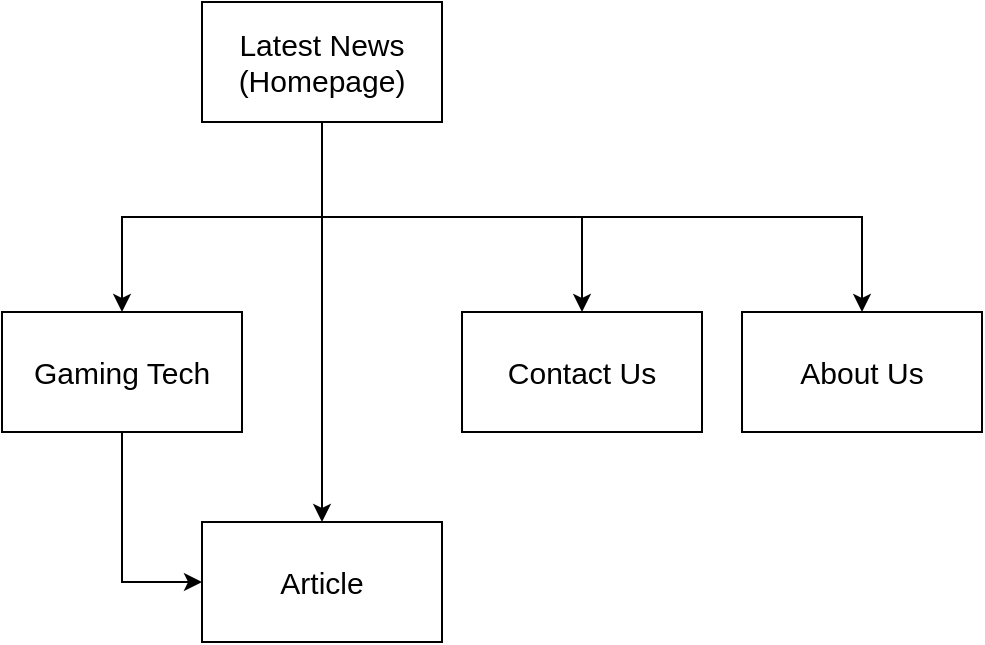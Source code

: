 <mxfile version="14.4.3" type="device" pages="6"><diagram id="rR7XlnePt2EiVVMHCt1I" name="Sitemap"><mxGraphModel dx="2062" dy="1154" grid="1" gridSize="10" guides="1" tooltips="1" connect="1" arrows="1" fold="1" page="1" pageScale="1" pageWidth="1100" pageHeight="850" math="0" shadow="0"><root><mxCell id="HKGQGEkICMew49F_0lRP-0"/><mxCell id="HKGQGEkICMew49F_0lRP-1" parent="HKGQGEkICMew49F_0lRP-0"/><mxCell id="IVW44p1VvTbbEUI1l03P-0" style="edgeStyle=elbowEdgeStyle;rounded=0;orthogonalLoop=1;jettySize=auto;html=1;fontSize=15;fontColor=#000000;elbow=vertical;" parent="HKGQGEkICMew49F_0lRP-1" source="ZNkaXyFJ3nbWHMckruoe-0" target="ZNkaXyFJ3nbWHMckruoe-1" edge="1"><mxGeometry relative="1" as="geometry"/></mxCell><mxCell id="9gpTHw9zAb47mkp2O44s-1" style="edgeStyle=elbowEdgeStyle;rounded=0;orthogonalLoop=1;jettySize=auto;elbow=vertical;html=1;fontSize=15;fontColor=#000000;" parent="HKGQGEkICMew49F_0lRP-1" source="ZNkaXyFJ3nbWHMckruoe-0" target="IVW44p1VvTbbEUI1l03P-3" edge="1"><mxGeometry relative="1" as="geometry"/></mxCell><mxCell id="9gpTHw9zAb47mkp2O44s-2" style="edgeStyle=elbowEdgeStyle;rounded=0;orthogonalLoop=1;jettySize=auto;elbow=vertical;html=1;fontSize=15;fontColor=#000000;" parent="HKGQGEkICMew49F_0lRP-1" source="ZNkaXyFJ3nbWHMckruoe-0" target="9gpTHw9zAb47mkp2O44s-0" edge="1"><mxGeometry relative="1" as="geometry"/></mxCell><mxCell id="VkdBpFx38jX0nSK42wHM-2" style="edgeStyle=elbowEdgeStyle;rounded=0;orthogonalLoop=1;jettySize=auto;html=1;fontSize=16;fontColor=#000000;elbow=vertical;" parent="HKGQGEkICMew49F_0lRP-1" source="ZNkaXyFJ3nbWHMckruoe-0" target="VkdBpFx38jX0nSK42wHM-0" edge="1"><mxGeometry relative="1" as="geometry"/></mxCell><mxCell id="ZNkaXyFJ3nbWHMckruoe-0" value="Latest News (Homepage)" style="rounded=0;whiteSpace=wrap;html=1;fontSize=15;fontColor=#000000;align=center;" parent="HKGQGEkICMew49F_0lRP-1" vertex="1"><mxGeometry x="410" y="240" width="120" height="60" as="geometry"/></mxCell><mxCell id="VkdBpFx38jX0nSK42wHM-3" style="edgeStyle=orthogonalEdgeStyle;rounded=0;orthogonalLoop=1;jettySize=auto;html=1;entryX=0;entryY=0.5;entryDx=0;entryDy=0;fontSize=16;fontColor=#000000;" parent="HKGQGEkICMew49F_0lRP-1" source="ZNkaXyFJ3nbWHMckruoe-1" target="VkdBpFx38jX0nSK42wHM-0" edge="1"><mxGeometry relative="1" as="geometry"/></mxCell><mxCell id="ZNkaXyFJ3nbWHMckruoe-1" value="Gaming Tech" style="rounded=0;whiteSpace=wrap;html=1;fontSize=15;fontColor=#000000;align=center;" parent="HKGQGEkICMew49F_0lRP-1" vertex="1"><mxGeometry x="310" y="395" width="120" height="60" as="geometry"/></mxCell><mxCell id="IVW44p1VvTbbEUI1l03P-3" value="Contact Us" style="rounded=0;whiteSpace=wrap;html=1;fontSize=15;fontColor=#000000;align=center;" parent="HKGQGEkICMew49F_0lRP-1" vertex="1"><mxGeometry x="540" y="395" width="120" height="60" as="geometry"/></mxCell><mxCell id="9gpTHw9zAb47mkp2O44s-0" value="About Us" style="rounded=0;whiteSpace=wrap;html=1;fontSize=15;fontColor=#000000;align=center;" parent="HKGQGEkICMew49F_0lRP-1" vertex="1"><mxGeometry x="680" y="395" width="120" height="60" as="geometry"/></mxCell><mxCell id="VkdBpFx38jX0nSK42wHM-0" value="Article" style="rounded=0;whiteSpace=wrap;html=1;fontSize=15;fontColor=#000000;align=center;" parent="HKGQGEkICMew49F_0lRP-1" vertex="1"><mxGeometry x="410" y="500" width="120" height="60" as="geometry"/></mxCell></root></mxGraphModel></diagram><diagram id="AN_G9oAhsnQF9zaw6UFT" name="Latest News (Homepage)"><mxGraphModel dx="2062" dy="2004" grid="1" gridSize="10" guides="1" tooltips="1" connect="1" arrows="1" fold="1" page="1" pageScale="1" pageWidth="1100" pageHeight="850" math="0" shadow="0"><root><mxCell id="0"/><mxCell id="1" parent="0"/><mxCell id="0UUay00KXfjKvxrlWIiT-1" value="" style="rounded=0;whiteSpace=wrap;html=1;" parent="1" vertex="1"><mxGeometry x="62.5" y="55.01" width="855" height="875" as="geometry"/></mxCell><mxCell id="6LRwlTCeU1ARNUR7Lo5m-1" value="" style="rounded=0;whiteSpace=wrap;html=1;" parent="1" vertex="1"><mxGeometry x="62.5" y="55.01" width="855" height="95" as="geometry"/></mxCell><mxCell id="csWIvADtZPSCMYMFMjF--3" value="Article image" style="rounded=1;whiteSpace=wrap;html=1;" parent="1" vertex="1"><mxGeometry x="645" y="340.01" width="120" height="85" as="geometry"/></mxCell><mxCell id="csWIvADtZPSCMYMFMjF--6" value="&lt;h1&gt;Article Heading&lt;/h1&gt;&lt;h1&gt;&lt;p style=&quot;font-size: 12px ; font-weight: 400&quot;&gt;Lorem ipsum dolor sit amet, consectetur adipisicing elit, sed do eiusmod tempor incididunt ut labore et dolore magna aliqua.&lt;/p&gt;&lt;/h1&gt;" style="text;html=1;strokeColor=none;fillColor=none;spacing=5;spacingTop=-20;whiteSpace=wrap;overflow=hidden;rounded=0;" parent="1" vertex="1"><mxGeometry x="215" y="340.01" width="400" height="90" as="geometry"/></mxCell><mxCell id="csWIvADtZPSCMYMFMjF--13" value="Article image" style="rounded=1;whiteSpace=wrap;html=1;" parent="1" vertex="1"><mxGeometry x="215" y="485.01" width="120" height="80" as="geometry"/></mxCell><mxCell id="csWIvADtZPSCMYMFMjF--14" value="Article image" style="rounded=1;whiteSpace=wrap;html=1;" parent="1" vertex="1"><mxGeometry x="645" y="620.01" width="120" height="85" as="geometry"/></mxCell><mxCell id="csWIvADtZPSCMYMFMjF--15" value="&lt;h1&gt;Article Heading&lt;/h1&gt;&lt;h1&gt;&lt;p style=&quot;font-size: 12px ; font-weight: 400&quot;&gt;Lorem ipsum dolor sit amet, consectetur adipisicing elit, sed do eiusmod tempor incididunt ut labore et dolore magna aliqua.&lt;/p&gt;&lt;/h1&gt;" style="text;html=1;strokeColor=none;fillColor=none;spacing=5;spacingTop=-20;whiteSpace=wrap;overflow=hidden;rounded=0;" parent="1" vertex="1"><mxGeometry x="215" y="620.01" width="400" height="90" as="geometry"/></mxCell><mxCell id="csWIvADtZPSCMYMFMjF--16" value="&lt;h1&gt;Article Heading&lt;/h1&gt;&lt;h1&gt;&lt;p style=&quot;font-size: 12px ; font-weight: 400&quot;&gt;Lorem ipsum dolor sit amet, consectetur adipisicing elit, sed do eiusmod tempor incididunt ut labore et dolore magna aliqua.&lt;/p&gt;&lt;/h1&gt;" style="text;html=1;strokeColor=none;fillColor=none;spacing=5;spacingTop=-20;whiteSpace=wrap;overflow=hidden;rounded=0;" parent="1" vertex="1"><mxGeometry x="365" y="485.01" width="400" height="90" as="geometry"/></mxCell><mxCell id="csWIvADtZPSCMYMFMjF--20" value="LOGO" style="rounded=1;whiteSpace=wrap;html=1;fontSize=17;" parent="1" vertex="1"><mxGeometry x="750" y="71.88" width="150" height="61.25" as="geometry"/></mxCell><mxCell id="csWIvADtZPSCMYMFMjF--21" value="Latest News" style="rounded=1;whiteSpace=wrap;html=1;fontSize=17;fillColor=#f5f5f5;strokeColor=#666666;fontColor=#333333;" parent="1" vertex="1"><mxGeometry x="80" y="87.51" width="120" height="30" as="geometry"/></mxCell><mxCell id="csWIvADtZPSCMYMFMjF--22" value="Gaming Tech" style="rounded=1;whiteSpace=wrap;html=1;fontSize=17;" parent="1" vertex="1"><mxGeometry x="220" y="87.51" width="130" height="30" as="geometry"/></mxCell><mxCell id="csWIvADtZPSCMYMFMjF--26" value="" style="rounded=0;whiteSpace=wrap;html=1;" parent="1" vertex="1"><mxGeometry x="1060" y="55" width="400" height="875" as="geometry"/></mxCell><mxCell id="csWIvADtZPSCMYMFMjF--27" value="" style="rounded=0;whiteSpace=wrap;html=1;" parent="1" vertex="1"><mxGeometry x="1060" y="55.01" width="400" height="64.99" as="geometry"/></mxCell><mxCell id="csWIvADtZPSCMYMFMjF--39" value="LOGO" style="rounded=1;whiteSpace=wrap;html=1;fontSize=17;" parent="1" vertex="1"><mxGeometry x="1180" y="68.44" width="150" height="38.12" as="geometry"/></mxCell><mxCell id="csWIvADtZPSCMYMFMjF--45" value="Desktop" style="text;html=1;align=center;verticalAlign=middle;resizable=0;points=[];autosize=1;fontSize=25;" parent="1" vertex="1"><mxGeometry x="430" y="10" width="110" height="40" as="geometry"/></mxCell><mxCell id="csWIvADtZPSCMYMFMjF--46" value="Tablet/Mobile" style="text;html=1;align=center;verticalAlign=middle;resizable=0;points=[];autosize=1;fontSize=25;" parent="1" vertex="1"><mxGeometry x="1180" y="10" width="160" height="40" as="geometry"/></mxCell><mxCell id="csWIvADtZPSCMYMFMjF--47" value="v" style="rounded=1;whiteSpace=wrap;html=1;fontSize=25;" parent="1" vertex="1"><mxGeometry x="1410" y="67.5" width="40" height="40" as="geometry"/></mxCell><mxCell id="csWIvADtZPSCMYMFMjF--2" value="Article image" style="rounded=1;whiteSpace=wrap;html=1;" parent="1" vertex="1"><mxGeometry x="1072" y="150" width="120" height="80" as="geometry"/></mxCell><mxCell id="csWIvADtZPSCMYMFMjF--48" value="Article Heading" style="text;html=1;strokeColor=none;fillColor=none;align=center;verticalAlign=middle;whiteSpace=wrap;rounded=0;fontSize=16;" parent="1" vertex="1"><mxGeometry x="1202" y="150" width="120" height="20" as="geometry"/></mxCell><mxCell id="csWIvADtZPSCMYMFMjF--49" value="&lt;span style=&quot;font-size: 12px;&quot;&gt;Lorem ipsum dolor sit amet, consectetur adipisicing elit, sed do eiusmod tempor incididunt ut labore et dolore magna aliqua.&lt;/span&gt;" style="text;html=1;strokeColor=none;fillColor=none;align=left;verticalAlign=middle;whiteSpace=wrap;rounded=0;fontSize=12;" parent="1" vertex="1"><mxGeometry x="1202" y="180" width="250" height="50" as="geometry"/></mxCell><mxCell id="csWIvADtZPSCMYMFMjF--50" value="Article image" style="rounded=1;whiteSpace=wrap;html=1;" parent="1" vertex="1"><mxGeometry x="1317" y="290" width="120" height="80" as="geometry"/></mxCell><mxCell id="csWIvADtZPSCMYMFMjF--51" value="Article Heading" style="text;html=1;strokeColor=none;fillColor=none;align=center;verticalAlign=middle;whiteSpace=wrap;rounded=0;fontSize=16;" parent="1" vertex="1"><mxGeometry x="1077" y="290" width="120" height="20" as="geometry"/></mxCell><mxCell id="csWIvADtZPSCMYMFMjF--52" value="&lt;span style=&quot;font-size: 12px;&quot;&gt;Lorem ipsum dolor sit amet, consectetur adipisicing elit, sed do eiusmod tempor incididunt ut labore et dolore magna aliqua.&lt;/span&gt;" style="text;html=1;strokeColor=none;fillColor=none;align=left;verticalAlign=middle;whiteSpace=wrap;rounded=0;fontSize=12;" parent="1" vertex="1"><mxGeometry x="1077" y="320" width="250" height="50" as="geometry"/></mxCell><mxCell id="csWIvADtZPSCMYMFMjF--53" value="Article image" style="rounded=1;whiteSpace=wrap;html=1;" parent="1" vertex="1"><mxGeometry x="1072" y="430" width="120" height="80" as="geometry"/></mxCell><mxCell id="csWIvADtZPSCMYMFMjF--54" value="Article Heading" style="text;html=1;strokeColor=none;fillColor=none;align=center;verticalAlign=middle;whiteSpace=wrap;rounded=0;fontSize=16;" parent="1" vertex="1"><mxGeometry x="1202" y="430" width="120" height="20" as="geometry"/></mxCell><mxCell id="csWIvADtZPSCMYMFMjF--55" value="&lt;span style=&quot;font-size: 12px;&quot;&gt;Lorem ipsum dolor sit amet, consectetur adipisicing elit, sed do eiusmod tempor incididunt ut labore et dolore magna aliqua.&lt;/span&gt;" style="text;html=1;strokeColor=none;fillColor=none;align=left;verticalAlign=middle;whiteSpace=wrap;rounded=0;fontSize=12;" parent="1" vertex="1"><mxGeometry x="1202" y="460" width="250" height="50" as="geometry"/></mxCell><mxCell id="csWIvADtZPSCMYMFMjF--56" value="Article image" style="rounded=1;whiteSpace=wrap;html=1;" parent="1" vertex="1"><mxGeometry x="1322" y="580" width="120" height="80" as="geometry"/></mxCell><mxCell id="csWIvADtZPSCMYMFMjF--57" value="Article Heading" style="text;html=1;strokeColor=none;fillColor=none;align=center;verticalAlign=middle;whiteSpace=wrap;rounded=0;fontSize=16;" parent="1" vertex="1"><mxGeometry x="1082" y="580" width="120" height="20" as="geometry"/></mxCell><mxCell id="csWIvADtZPSCMYMFMjF--58" value="&lt;span style=&quot;font-size: 12px;&quot;&gt;Lorem ipsum dolor sit amet, consectetur adipisicing elit, sed do eiusmod tempor incididunt ut labore et dolore magna aliqua.&lt;/span&gt;" style="text;html=1;strokeColor=none;fillColor=none;align=left;verticalAlign=middle;whiteSpace=wrap;rounded=0;fontSize=12;" parent="1" vertex="1"><mxGeometry x="1082" y="610" width="250" height="50" as="geometry"/></mxCell><mxCell id="csWIvADtZPSCMYMFMjF--67" value="Article image" style="rounded=1;whiteSpace=wrap;html=1;" parent="1" vertex="1"><mxGeometry x="215" y="200.01" width="120" height="80" as="geometry"/></mxCell><mxCell id="csWIvADtZPSCMYMFMjF--68" value="&lt;h1&gt;Article Heading&lt;/h1&gt;&lt;h1&gt;&lt;p style=&quot;font-size: 12px ; font-weight: 400&quot;&gt;Lorem ipsum dolor sit amet, consectetur adipisicing elit, sed do eiusmod tempor incididunt ut labore et dolore magna aliqua.&lt;/p&gt;&lt;/h1&gt;" style="text;html=1;strokeColor=none;fillColor=none;spacing=5;spacingTop=-20;whiteSpace=wrap;overflow=hidden;rounded=0;" parent="1" vertex="1"><mxGeometry x="365" y="200.01" width="400" height="90" as="geometry"/></mxCell><mxCell id="csWIvADtZPSCMYMFMjF--71" value="Previous Page" style="rounded=1;whiteSpace=wrap;html=1;fontSize=12;align=center;" parent="1" vertex="1"><mxGeometry x="215" y="780.01" width="110" height="30" as="geometry"/></mxCell><mxCell id="csWIvADtZPSCMYMFMjF--73" value="Next Page" style="rounded=1;whiteSpace=wrap;html=1;fontSize=12;align=center;" parent="1" vertex="1"><mxGeometry x="655" y="780.01" width="110" height="30" as="geometry"/></mxCell><mxCell id="csWIvADtZPSCMYMFMjF--74" value="Previous Page" style="rounded=1;whiteSpace=wrap;html=1;fontSize=12;align=center;" parent="1" vertex="1"><mxGeometry x="1082" y="740" width="110" height="30" as="geometry"/></mxCell><mxCell id="csWIvADtZPSCMYMFMjF--75" value="Next Page" style="rounded=1;whiteSpace=wrap;html=1;fontSize=12;align=center;" parent="1" vertex="1"><mxGeometry x="1332" y="740" width="110" height="30" as="geometry"/></mxCell><mxCell id="csWIvADtZPSCMYMFMjF--76" value="" style="rounded=0;whiteSpace=wrap;html=1;fontSize=12;fontColor=#000000;align=center;" parent="1" vertex="1"><mxGeometry x="215" y="860.01" width="550" height="70" as="geometry"/></mxCell><mxCell id="csWIvADtZPSCMYMFMjF--77" value="LOGO" style="rounded=1;whiteSpace=wrap;html=1;fontSize=12;" parent="1" vertex="1"><mxGeometry x="435" y="872.2" width="80" height="45.62" as="geometry"/></mxCell><mxCell id="csWIvADtZPSCMYMFMjF--85" value="Contact Us" style="text;html=1;strokeColor=none;fillColor=none;align=center;verticalAlign=middle;whiteSpace=wrap;rounded=0;fontSize=12;fontColor=#000000;" parent="1" vertex="1"><mxGeometry x="275" y="885.01" width="80" height="20" as="geometry"/></mxCell><mxCell id="csWIvADtZPSCMYMFMjF--101" value="About Us" style="text;html=1;strokeColor=none;fillColor=none;align=center;verticalAlign=middle;whiteSpace=wrap;rounded=0;fontSize=12;fontColor=#000000;" parent="1" vertex="1"><mxGeometry x="575" y="885.01" width="80" height="20" as="geometry"/></mxCell><mxCell id="csWIvADtZPSCMYMFMjF--102" value="Copyright" style="text;html=1;strokeColor=none;fillColor=none;align=center;verticalAlign=middle;whiteSpace=wrap;rounded=0;fontSize=12;fontColor=#000000;" parent="1" vertex="1"><mxGeometry x="685" y="905.01" width="80" height="20" as="geometry"/></mxCell><mxCell id="csWIvADtZPSCMYMFMjF--103" value="" style="rounded=0;whiteSpace=wrap;html=1;fontSize=12;fontColor=#000000;align=center;" parent="1" vertex="1"><mxGeometry x="1060" y="860" width="400" height="70" as="geometry"/></mxCell><mxCell id="csWIvADtZPSCMYMFMjF--104" value="LOGO" style="rounded=1;whiteSpace=wrap;html=1;fontSize=12;" parent="1" vertex="1"><mxGeometry x="1072" y="872.19" width="80" height="45.62" as="geometry"/></mxCell><mxCell id="csWIvADtZPSCMYMFMjF--105" value="Contact Us" style="text;html=1;strokeColor=none;fillColor=none;align=left;verticalAlign=middle;whiteSpace=wrap;rounded=0;fontSize=12;fontColor=#000000;" parent="1" vertex="1"><mxGeometry x="1162" y="872.19" width="80" height="20" as="geometry"/></mxCell><mxCell id="csWIvADtZPSCMYMFMjF--106" value="About Us" style="text;html=1;strokeColor=none;fillColor=none;align=left;verticalAlign=middle;whiteSpace=wrap;rounded=0;fontSize=12;fontColor=#000000;" parent="1" vertex="1"><mxGeometry x="1162" y="897.81" width="80" height="20" as="geometry"/></mxCell><mxCell id="csWIvADtZPSCMYMFMjF--107" value="Copyright" style="text;html=1;strokeColor=none;fillColor=none;align=center;verticalAlign=middle;whiteSpace=wrap;rounded=0;fontSize=12;fontColor=#000000;" parent="1" vertex="1"><mxGeometry x="1372" y="897.81" width="80" height="20" as="geometry"/></mxCell><mxCell id="csWIvADtZPSCMYMFMjF--110" style="edgeStyle=orthogonalEdgeStyle;rounded=0;orthogonalLoop=1;jettySize=auto;html=1;exitX=0.5;exitY=1;exitDx=0;exitDy=0;fontSize=12;fontColor=#000000;" parent="1" source="csWIvADtZPSCMYMFMjF--106" target="csWIvADtZPSCMYMFMjF--106" edge="1"><mxGeometry relative="1" as="geometry"/></mxCell><mxCell id="csWIvADtZPSCMYMFMjF--114" style="edgeStyle=orthogonalEdgeStyle;rounded=0;orthogonalLoop=1;jettySize=auto;html=1;fontSize=12;fontColor=#000000;dashed=1;" parent="1" source="csWIvADtZPSCMYMFMjF--113" target="csWIvADtZPSCMYMFMjF--47" edge="1"><mxGeometry relative="1" as="geometry"/></mxCell><mxCell id="csWIvADtZPSCMYMFMjF--113" value="Clicking/pressing slides (animated) down a navigation box (sits above the article content area, i.e., doesn't push it down)" style="text;html=1;strokeColor=none;fillColor=none;align=center;verticalAlign=middle;whiteSpace=wrap;rounded=0;fontSize=16;fontColor=#000000;" parent="1" vertex="1"><mxGeometry x="1510" y="35.95" width="220" height="104.05" as="geometry"/></mxCell><mxCell id="YVicLx440tnJQQEQ4NAX-3" value="Content body max width on desktop: 1220px&amp;nbsp;" style="endArrow=classic;startArrow=classic;html=1;fontSize=15;fontColor=#000000;" parent="1" edge="1"><mxGeometry width="50" height="50" relative="1" as="geometry"><mxPoint x="225" y="960" as="sourcePoint"/><mxPoint x="770" y="960" as="targetPoint"/></mxGeometry></mxCell><mxCell id="YVicLx440tnJQQEQ4NAX-7" style="rounded=0;orthogonalLoop=1;jettySize=auto;elbow=vertical;html=1;fontSize=16;fontColor=#000000;dashed=1;" parent="1" source="YVicLx440tnJQQEQ4NAX-6" target="csWIvADtZPSCMYMFMjF--27" edge="1"><mxGeometry relative="1" as="geometry"/></mxCell><mxCell id="YVicLx440tnJQQEQ4NAX-9" style="edgeStyle=none;rounded=0;orthogonalLoop=1;jettySize=auto;html=1;entryX=0.857;entryY=-0.006;entryDx=0;entryDy=0;entryPerimeter=0;fontSize=16;fontColor=#000000;dashed=1;" parent="1" source="YVicLx440tnJQQEQ4NAX-6" target="6LRwlTCeU1ARNUR7Lo5m-1" edge="1"><mxGeometry relative="1" as="geometry"/></mxCell><mxCell id="YVicLx440tnJQQEQ4NAX-6" value="Header and menu collapses when width &amp;lt; 700px" style="text;html=1;strokeColor=none;fillColor=none;align=center;verticalAlign=middle;whiteSpace=wrap;rounded=0;fontSize=16;fontColor=#000000;" parent="1" vertex="1"><mxGeometry x="880" y="-30" width="202" height="45.61" as="geometry"/></mxCell></root></mxGraphModel></diagram><diagram id="TOoac3tM43i5Zmhq67W1" name="Gaming Tech"><mxGraphModel dx="2062" dy="2004" grid="1" gridSize="10" guides="1" tooltips="1" connect="1" arrows="1" fold="1" page="1" pageScale="1" pageWidth="1100" pageHeight="850" math="0" shadow="0"><root><mxCell id="exon7rSN0fOS9Hlrj3-u-0"/><mxCell id="exon7rSN0fOS9Hlrj3-u-1" parent="exon7rSN0fOS9Hlrj3-u-0"/><mxCell id="2dJZdWnSpjfdzk6tBV-O-0" value="" style="rounded=0;whiteSpace=wrap;html=1;" parent="exon7rSN0fOS9Hlrj3-u-1" vertex="1"><mxGeometry x="62.5" y="55.01" width="855" height="974.99" as="geometry"/></mxCell><mxCell id="2dJZdWnSpjfdzk6tBV-O-1" value="" style="rounded=0;whiteSpace=wrap;html=1;" parent="exon7rSN0fOS9Hlrj3-u-1" vertex="1"><mxGeometry x="62.5" y="55.01" width="855" height="95" as="geometry"/></mxCell><mxCell id="2dJZdWnSpjfdzk6tBV-O-8" value="LOGO" style="rounded=1;whiteSpace=wrap;html=1;fontSize=17;" parent="exon7rSN0fOS9Hlrj3-u-1" vertex="1"><mxGeometry x="750" y="71.88" width="150" height="61.25" as="geometry"/></mxCell><mxCell id="2dJZdWnSpjfdzk6tBV-O-9" value="Latest News" style="rounded=1;whiteSpace=wrap;html=1;fontSize=17;" parent="exon7rSN0fOS9Hlrj3-u-1" vertex="1"><mxGeometry x="80" y="87.51" width="120" height="30" as="geometry"/></mxCell><mxCell id="2dJZdWnSpjfdzk6tBV-O-10" value="Gaming Tech" style="rounded=1;whiteSpace=wrap;html=1;fontSize=17;fillColor=#f5f5f5;strokeColor=#666666;fontColor=#333333;" parent="exon7rSN0fOS9Hlrj3-u-1" vertex="1"><mxGeometry x="220" y="87.51" width="130" height="30" as="geometry"/></mxCell><mxCell id="2dJZdWnSpjfdzk6tBV-O-12" value="" style="rounded=0;whiteSpace=wrap;html=1;" parent="exon7rSN0fOS9Hlrj3-u-1" vertex="1"><mxGeometry x="1060" y="55" width="400" height="875" as="geometry"/></mxCell><mxCell id="2dJZdWnSpjfdzk6tBV-O-13" value="" style="rounded=0;whiteSpace=wrap;html=1;" parent="exon7rSN0fOS9Hlrj3-u-1" vertex="1"><mxGeometry x="1060" y="55.01" width="400" height="64.99" as="geometry"/></mxCell><mxCell id="2dJZdWnSpjfdzk6tBV-O-14" value="LOGO" style="rounded=1;whiteSpace=wrap;html=1;fontSize=17;" parent="exon7rSN0fOS9Hlrj3-u-1" vertex="1"><mxGeometry x="1180" y="68.44" width="150" height="38.12" as="geometry"/></mxCell><mxCell id="2dJZdWnSpjfdzk6tBV-O-15" value="Desktop" style="text;html=1;align=center;verticalAlign=middle;resizable=0;points=[];autosize=1;fontSize=25;" parent="exon7rSN0fOS9Hlrj3-u-1" vertex="1"><mxGeometry x="430" y="10" width="110" height="40" as="geometry"/></mxCell><mxCell id="2dJZdWnSpjfdzk6tBV-O-16" value="Tablet/Mobile" style="text;html=1;align=center;verticalAlign=middle;resizable=0;points=[];autosize=1;fontSize=25;" parent="exon7rSN0fOS9Hlrj3-u-1" vertex="1"><mxGeometry x="1180" y="10" width="160" height="40" as="geometry"/></mxCell><mxCell id="2dJZdWnSpjfdzk6tBV-O-17" value="v" style="rounded=1;whiteSpace=wrap;html=1;fontSize=25;" parent="exon7rSN0fOS9Hlrj3-u-1" vertex="1"><mxGeometry x="1410" y="67.5" width="40" height="40" as="geometry"/></mxCell><mxCell id="2dJZdWnSpjfdzk6tBV-O-31" value="&lt;h1&gt;Article Heading&lt;/h1&gt;&lt;h1&gt;&lt;p style=&quot;text-align: left ; font-size: 12px ; font-weight: 400&quot;&gt;Lorem ipsum dolor sit amet, consectetur adipisicing elit, sed do eiusmod tempor incididunt ut labore et dolore magna aliqua.&lt;/p&gt;&lt;/h1&gt;" style="text;html=1;strokeColor=none;fillColor=none;spacing=5;spacingTop=-20;whiteSpace=wrap;overflow=hidden;rounded=0;align=center;" parent="exon7rSN0fOS9Hlrj3-u-1" vertex="1"><mxGeometry x="210" y="340" width="550" height="90" as="geometry"/></mxCell><mxCell id="2dJZdWnSpjfdzk6tBV-O-34" value="Previous Page" style="rounded=1;whiteSpace=wrap;html=1;fontSize=12;align=center;" parent="exon7rSN0fOS9Hlrj3-u-1" vertex="1"><mxGeometry x="1082" y="799.99" width="110" height="30" as="geometry"/></mxCell><mxCell id="2dJZdWnSpjfdzk6tBV-O-35" value="Next Page" style="rounded=1;whiteSpace=wrap;html=1;fontSize=12;align=center;" parent="exon7rSN0fOS9Hlrj3-u-1" vertex="1"><mxGeometry x="1332" y="799.99" width="110" height="30" as="geometry"/></mxCell><mxCell id="2dJZdWnSpjfdzk6tBV-O-41" value="" style="rounded=0;whiteSpace=wrap;html=1;fontSize=12;fontColor=#000000;align=center;" parent="exon7rSN0fOS9Hlrj3-u-1" vertex="1"><mxGeometry x="1060" y="860" width="400" height="70" as="geometry"/></mxCell><mxCell id="2dJZdWnSpjfdzk6tBV-O-42" value="LOGO" style="rounded=1;whiteSpace=wrap;html=1;fontSize=12;" parent="exon7rSN0fOS9Hlrj3-u-1" vertex="1"><mxGeometry x="1072" y="872.19" width="80" height="45.62" as="geometry"/></mxCell><mxCell id="2dJZdWnSpjfdzk6tBV-O-43" value="Contact Us" style="text;html=1;strokeColor=none;fillColor=none;align=left;verticalAlign=middle;whiteSpace=wrap;rounded=0;fontSize=12;fontColor=#000000;" parent="exon7rSN0fOS9Hlrj3-u-1" vertex="1"><mxGeometry x="1162" y="872.19" width="80" height="20" as="geometry"/></mxCell><mxCell id="2dJZdWnSpjfdzk6tBV-O-44" value="About Us" style="text;html=1;strokeColor=none;fillColor=none;align=left;verticalAlign=middle;whiteSpace=wrap;rounded=0;fontSize=12;fontColor=#000000;" parent="exon7rSN0fOS9Hlrj3-u-1" vertex="1"><mxGeometry x="1162" y="897.81" width="80" height="20" as="geometry"/></mxCell><mxCell id="2dJZdWnSpjfdzk6tBV-O-45" value="Copyright" style="text;html=1;strokeColor=none;fillColor=none;align=center;verticalAlign=middle;whiteSpace=wrap;rounded=0;fontSize=12;fontColor=#000000;" parent="exon7rSN0fOS9Hlrj3-u-1" vertex="1"><mxGeometry x="1372" y="897.81" width="80" height="20" as="geometry"/></mxCell><mxCell id="2dJZdWnSpjfdzk6tBV-O-46" style="edgeStyle=orthogonalEdgeStyle;rounded=0;orthogonalLoop=1;jettySize=auto;html=1;exitX=0.5;exitY=1;exitDx=0;exitDy=0;fontSize=12;fontColor=#000000;" parent="exon7rSN0fOS9Hlrj3-u-1" source="2dJZdWnSpjfdzk6tBV-O-44" target="2dJZdWnSpjfdzk6tBV-O-44" edge="1"><mxGeometry relative="1" as="geometry"/></mxCell><mxCell id="2dJZdWnSpjfdzk6tBV-O-47" style="edgeStyle=orthogonalEdgeStyle;rounded=0;orthogonalLoop=1;jettySize=auto;html=1;fontSize=12;fontColor=#000000;dashed=1;" parent="exon7rSN0fOS9Hlrj3-u-1" source="2dJZdWnSpjfdzk6tBV-O-48" target="2dJZdWnSpjfdzk6tBV-O-17" edge="1"><mxGeometry relative="1" as="geometry"/></mxCell><mxCell id="2dJZdWnSpjfdzk6tBV-O-48" value="Clicking/pressing slides (animated) down a navigation box (sits above the article content area, i.e., doesn't push it down)" style="text;html=1;strokeColor=none;fillColor=none;align=center;verticalAlign=middle;whiteSpace=wrap;rounded=0;fontSize=16;fontColor=#000000;" parent="exon7rSN0fOS9Hlrj3-u-1" vertex="1"><mxGeometry x="1510" y="35.95" width="220" height="104.05" as="geometry"/></mxCell><mxCell id="2dJZdWnSpjfdzk6tBV-O-50" style="rounded=0;orthogonalLoop=1;jettySize=auto;elbow=vertical;html=1;fontSize=16;fontColor=#000000;dashed=1;" parent="exon7rSN0fOS9Hlrj3-u-1" source="2dJZdWnSpjfdzk6tBV-O-52" target="2dJZdWnSpjfdzk6tBV-O-13" edge="1"><mxGeometry relative="1" as="geometry"/></mxCell><mxCell id="2dJZdWnSpjfdzk6tBV-O-51" style="edgeStyle=none;rounded=0;orthogonalLoop=1;jettySize=auto;html=1;entryX=0.857;entryY=-0.006;entryDx=0;entryDy=0;entryPerimeter=0;fontSize=16;fontColor=#000000;dashed=1;" parent="exon7rSN0fOS9Hlrj3-u-1" source="2dJZdWnSpjfdzk6tBV-O-52" target="2dJZdWnSpjfdzk6tBV-O-1" edge="1"><mxGeometry relative="1" as="geometry"/></mxCell><mxCell id="2dJZdWnSpjfdzk6tBV-O-52" value="Header and menu collapses when width &amp;lt; 700px" style="text;html=1;strokeColor=none;fillColor=none;align=center;verticalAlign=middle;whiteSpace=wrap;rounded=0;fontSize=16;fontColor=#000000;" parent="exon7rSN0fOS9Hlrj3-u-1" vertex="1"><mxGeometry x="880" y="-30" width="202" height="45.61" as="geometry"/></mxCell><mxCell id="q5HcWLArIhWE9DfBzqd5-1" value="&lt;h1&gt;Article Heading&lt;/h1&gt;&lt;h1&gt;&lt;p style=&quot;text-align: left ; font-size: 12px ; font-weight: 400&quot;&gt;Lorem ipsum dolor sit amet, consectetur adipisicing elit, sed do eiusmod tempor incididunt ut labore et dolore magna aliqua.&lt;/p&gt;&lt;/h1&gt;" style="text;html=1;strokeColor=none;fillColor=none;spacing=5;spacingTop=-20;whiteSpace=wrap;overflow=hidden;rounded=0;align=center;" parent="exon7rSN0fOS9Hlrj3-u-1" vertex="1"><mxGeometry x="210" y="709.99" width="550" height="90" as="geometry"/></mxCell><mxCell id="q5HcWLArIhWE9DfBzqd5-7" value="" style="group" parent="exon7rSN0fOS9Hlrj3-u-1" vertex="1" connectable="0"><mxGeometry x="62.5" y="150.01" width="855" height="189.99" as="geometry"/></mxCell><mxCell id="q5HcWLArIhWE9DfBzqd5-0" value="Article Image&lt;br&gt;&lt;br&gt;&lt;br&gt;&lt;br&gt;" style="rounded=0;whiteSpace=wrap;html=1;fontSize=16;fontColor=#000000;align=center;" parent="q5HcWLArIhWE9DfBzqd5-7" vertex="1"><mxGeometry width="855" height="189.99" as="geometry"/></mxCell><mxCell id="q5HcWLArIhWE9DfBzqd5-3" value="" style="endArrow=none;html=1;fontSize=16;fontColor=#000000;entryX=0;entryY=0;entryDx=0;entryDy=0;exitX=1;exitY=1;exitDx=0;exitDy=0;" parent="q5HcWLArIhWE9DfBzqd5-7" source="q5HcWLArIhWE9DfBzqd5-0" target="q5HcWLArIhWE9DfBzqd5-0" edge="1"><mxGeometry width="50" height="50" relative="1" as="geometry"><mxPoint x="607.5" y="269.99" as="sourcePoint"/><mxPoint x="657.5" y="219.99" as="targetPoint"/></mxGeometry></mxCell><mxCell id="q5HcWLArIhWE9DfBzqd5-4" value="" style="endArrow=none;html=1;fontSize=16;fontColor=#000000;entryX=0;entryY=1;entryDx=0;entryDy=0;exitX=1;exitY=0;exitDx=0;exitDy=0;" parent="q5HcWLArIhWE9DfBzqd5-7" source="q5HcWLArIhWE9DfBzqd5-0" target="q5HcWLArIhWE9DfBzqd5-0" edge="1"><mxGeometry width="50" height="50" relative="1" as="geometry"><mxPoint x="865" y="199.99" as="sourcePoint"/><mxPoint x="10" y="10.0" as="targetPoint"/></mxGeometry></mxCell><mxCell id="q5HcWLArIhWE9DfBzqd5-8" value="" style="group" parent="exon7rSN0fOS9Hlrj3-u-1" vertex="1" connectable="0"><mxGeometry x="63" y="501" width="855" height="189.99" as="geometry"/></mxCell><mxCell id="q5HcWLArIhWE9DfBzqd5-9" value="Article Image&lt;br&gt;&lt;br&gt;&lt;br&gt;&lt;br&gt;" style="rounded=0;whiteSpace=wrap;html=1;fontSize=16;fontColor=#000000;align=center;" parent="q5HcWLArIhWE9DfBzqd5-8" vertex="1"><mxGeometry width="855" height="189.99" as="geometry"/></mxCell><mxCell id="q5HcWLArIhWE9DfBzqd5-10" value="" style="endArrow=none;html=1;fontSize=16;fontColor=#000000;entryX=0;entryY=0;entryDx=0;entryDy=0;exitX=1;exitY=1;exitDx=0;exitDy=0;" parent="q5HcWLArIhWE9DfBzqd5-8" source="q5HcWLArIhWE9DfBzqd5-9" target="q5HcWLArIhWE9DfBzqd5-9" edge="1"><mxGeometry width="50" height="50" relative="1" as="geometry"><mxPoint x="607.5" y="269.99" as="sourcePoint"/><mxPoint x="657.5" y="219.99" as="targetPoint"/></mxGeometry></mxCell><mxCell id="q5HcWLArIhWE9DfBzqd5-11" value="" style="endArrow=none;html=1;fontSize=16;fontColor=#000000;entryX=0;entryY=1;entryDx=0;entryDy=0;exitX=1;exitY=0;exitDx=0;exitDy=0;" parent="q5HcWLArIhWE9DfBzqd5-8" source="q5HcWLArIhWE9DfBzqd5-9" target="q5HcWLArIhWE9DfBzqd5-9" edge="1"><mxGeometry width="50" height="50" relative="1" as="geometry"><mxPoint x="865" y="199.99" as="sourcePoint"/><mxPoint x="10" y="10.0" as="targetPoint"/></mxGeometry></mxCell><mxCell id="q5HcWLArIhWE9DfBzqd5-12" value="" style="group" parent="exon7rSN0fOS9Hlrj3-u-1" vertex="1" connectable="0"><mxGeometry x="220" y="900" width="550" height="130.01" as="geometry"/></mxCell><mxCell id="2dJZdWnSpjfdzk6tBV-O-32" value="Previous Page" style="rounded=1;whiteSpace=wrap;html=1;fontSize=12;align=center;" parent="q5HcWLArIhWE9DfBzqd5-12" vertex="1"><mxGeometry width="110" height="30" as="geometry"/></mxCell><mxCell id="2dJZdWnSpjfdzk6tBV-O-33" value="Next Page" style="rounded=1;whiteSpace=wrap;html=1;fontSize=12;align=center;" parent="q5HcWLArIhWE9DfBzqd5-12" vertex="1"><mxGeometry x="440" width="110" height="30" as="geometry"/></mxCell><mxCell id="2dJZdWnSpjfdzk6tBV-O-36" value="" style="rounded=0;whiteSpace=wrap;html=1;fontSize=12;fontColor=#000000;align=center;" parent="q5HcWLArIhWE9DfBzqd5-12" vertex="1"><mxGeometry y="60.01" width="550" height="70" as="geometry"/></mxCell><mxCell id="2dJZdWnSpjfdzk6tBV-O-37" value="LOGO" style="rounded=1;whiteSpace=wrap;html=1;fontSize=12;" parent="q5HcWLArIhWE9DfBzqd5-12" vertex="1"><mxGeometry x="220" y="72.2" width="80" height="45.62" as="geometry"/></mxCell><mxCell id="2dJZdWnSpjfdzk6tBV-O-38" value="Contact Us" style="text;html=1;strokeColor=none;fillColor=none;align=center;verticalAlign=middle;whiteSpace=wrap;rounded=0;fontSize=12;fontColor=#000000;" parent="q5HcWLArIhWE9DfBzqd5-12" vertex="1"><mxGeometry x="60" y="85.01" width="80" height="20" as="geometry"/></mxCell><mxCell id="2dJZdWnSpjfdzk6tBV-O-39" value="About Us" style="text;html=1;strokeColor=none;fillColor=none;align=center;verticalAlign=middle;whiteSpace=wrap;rounded=0;fontSize=12;fontColor=#000000;" parent="q5HcWLArIhWE9DfBzqd5-12" vertex="1"><mxGeometry x="360" y="85.01" width="80" height="20" as="geometry"/></mxCell><mxCell id="2dJZdWnSpjfdzk6tBV-O-40" value="Copyright" style="text;html=1;strokeColor=none;fillColor=none;align=center;verticalAlign=middle;whiteSpace=wrap;rounded=0;fontSize=12;fontColor=#000000;" parent="q5HcWLArIhWE9DfBzqd5-12" vertex="1"><mxGeometry x="470" y="105.01" width="80" height="20" as="geometry"/></mxCell><mxCell id="q5HcWLArIhWE9DfBzqd5-13" value="Read More" style="text;html=1;strokeColor=none;fillColor=none;align=right;verticalAlign=middle;whiteSpace=wrap;rounded=0;fontSize=12;fontColor=#000000;" parent="exon7rSN0fOS9Hlrj3-u-1" vertex="1"><mxGeometry x="660" y="440" width="100" height="20" as="geometry"/></mxCell><mxCell id="q5HcWLArIhWE9DfBzqd5-14" value="Read More" style="text;html=1;strokeColor=none;fillColor=none;align=right;verticalAlign=middle;whiteSpace=wrap;rounded=0;fontSize=12;fontColor=#000000;" parent="exon7rSN0fOS9Hlrj3-u-1" vertex="1"><mxGeometry x="660" y="810" width="100" height="20" as="geometry"/></mxCell><mxCell id="q5HcWLArIhWE9DfBzqd5-21" value="&lt;h1&gt;Article Heading&lt;/h1&gt;&lt;h1&gt;&lt;p style=&quot;text-align: left ; font-size: 12px ; font-weight: 400&quot;&gt;Lorem ipsum dolor sit amet, consectetur adipisicing elit, sed do eiusmod tempor incididunt ut labore et dolore magna aliqua.&lt;/p&gt;&lt;/h1&gt;" style="text;html=1;strokeColor=none;fillColor=none;spacing=5;spacingTop=-20;whiteSpace=wrap;overflow=hidden;rounded=0;align=center;" parent="exon7rSN0fOS9Hlrj3-u-1" vertex="1"><mxGeometry x="1072" y="309.99" width="380" height="90" as="geometry"/></mxCell><mxCell id="q5HcWLArIhWE9DfBzqd5-22" value="" style="group" parent="exon7rSN0fOS9Hlrj3-u-1" vertex="1" connectable="0"><mxGeometry x="1060" y="120" width="400" height="189.99" as="geometry"/></mxCell><mxCell id="q5HcWLArIhWE9DfBzqd5-23" value="Article Image&lt;br&gt;&lt;br&gt;&lt;br&gt;&lt;br&gt;" style="rounded=0;whiteSpace=wrap;html=1;fontSize=16;fontColor=#000000;align=center;" parent="q5HcWLArIhWE9DfBzqd5-22" vertex="1"><mxGeometry width="400" height="189.99" as="geometry"/></mxCell><mxCell id="q5HcWLArIhWE9DfBzqd5-24" value="" style="endArrow=none;html=1;fontSize=16;fontColor=#000000;entryX=0;entryY=0;entryDx=0;entryDy=0;exitX=1;exitY=1;exitDx=0;exitDy=0;" parent="q5HcWLArIhWE9DfBzqd5-22" source="q5HcWLArIhWE9DfBzqd5-23" target="q5HcWLArIhWE9DfBzqd5-23" edge="1"><mxGeometry width="50" height="50" relative="1" as="geometry"><mxPoint x="284.211" y="269.99" as="sourcePoint"/><mxPoint x="307.602" y="219.99" as="targetPoint"/></mxGeometry></mxCell><mxCell id="q5HcWLArIhWE9DfBzqd5-25" value="" style="endArrow=none;html=1;fontSize=16;fontColor=#000000;entryX=0;entryY=1;entryDx=0;entryDy=0;exitX=1;exitY=0;exitDx=0;exitDy=0;" parent="q5HcWLArIhWE9DfBzqd5-22" source="q5HcWLArIhWE9DfBzqd5-23" target="q5HcWLArIhWE9DfBzqd5-23" edge="1"><mxGeometry width="50" height="50" relative="1" as="geometry"><mxPoint x="404.678" y="199.99" as="sourcePoint"/><mxPoint x="4.678" y="10.0" as="targetPoint"/></mxGeometry></mxCell><mxCell id="q5HcWLArIhWE9DfBzqd5-26" value="Read More" style="text;html=1;strokeColor=none;fillColor=none;align=right;verticalAlign=middle;whiteSpace=wrap;rounded=0;fontSize=12;fontColor=#000000;" parent="exon7rSN0fOS9Hlrj3-u-1" vertex="1"><mxGeometry x="1337" y="399.99" width="100" height="20" as="geometry"/></mxCell><mxCell id="q5HcWLArIhWE9DfBzqd5-27" value="&lt;h1&gt;Article Heading&lt;/h1&gt;&lt;h1&gt;&lt;p style=&quot;text-align: left ; font-size: 12px ; font-weight: 400&quot;&gt;Lorem ipsum dolor sit amet, consectetur adipisicing elit, sed do eiusmod tempor incididunt ut labore et dolore magna aliqua.&lt;/p&gt;&lt;/h1&gt;" style="text;html=1;strokeColor=none;fillColor=none;spacing=5;spacingTop=-20;whiteSpace=wrap;overflow=hidden;rounded=0;align=center;" parent="exon7rSN0fOS9Hlrj3-u-1" vertex="1"><mxGeometry x="1072" y="649.99" width="380" height="90" as="geometry"/></mxCell><mxCell id="q5HcWLArIhWE9DfBzqd5-28" value="" style="group" parent="exon7rSN0fOS9Hlrj3-u-1" vertex="1" connectable="0"><mxGeometry x="1060" y="460" width="400" height="189.99" as="geometry"/></mxCell><mxCell id="q5HcWLArIhWE9DfBzqd5-29" value="Article Image&lt;br&gt;&lt;br&gt;&lt;br&gt;&lt;br&gt;" style="rounded=0;whiteSpace=wrap;html=1;fontSize=16;fontColor=#000000;align=center;" parent="q5HcWLArIhWE9DfBzqd5-28" vertex="1"><mxGeometry width="400" height="189.99" as="geometry"/></mxCell><mxCell id="q5HcWLArIhWE9DfBzqd5-30" value="" style="endArrow=none;html=1;fontSize=16;fontColor=#000000;entryX=0;entryY=0;entryDx=0;entryDy=0;exitX=1;exitY=1;exitDx=0;exitDy=0;" parent="q5HcWLArIhWE9DfBzqd5-28" source="q5HcWLArIhWE9DfBzqd5-29" target="q5HcWLArIhWE9DfBzqd5-29" edge="1"><mxGeometry width="50" height="50" relative="1" as="geometry"><mxPoint x="284.211" y="269.99" as="sourcePoint"/><mxPoint x="307.602" y="219.99" as="targetPoint"/></mxGeometry></mxCell><mxCell id="q5HcWLArIhWE9DfBzqd5-31" value="" style="endArrow=none;html=1;fontSize=16;fontColor=#000000;entryX=0;entryY=1;entryDx=0;entryDy=0;exitX=1;exitY=0;exitDx=0;exitDy=0;" parent="q5HcWLArIhWE9DfBzqd5-28" source="q5HcWLArIhWE9DfBzqd5-29" target="q5HcWLArIhWE9DfBzqd5-29" edge="1"><mxGeometry width="50" height="50" relative="1" as="geometry"><mxPoint x="404.678" y="199.99" as="sourcePoint"/><mxPoint x="4.678" y="10.0" as="targetPoint"/></mxGeometry></mxCell><mxCell id="q5HcWLArIhWE9DfBzqd5-32" value="Read More" style="text;html=1;strokeColor=none;fillColor=none;align=right;verticalAlign=middle;whiteSpace=wrap;rounded=0;fontSize=12;fontColor=#000000;" parent="exon7rSN0fOS9Hlrj3-u-1" vertex="1"><mxGeometry x="1337" y="739.99" width="100" height="20" as="geometry"/></mxCell></root></mxGraphModel></diagram><diagram name="Article View" id="xQ3y-JT3t4AzJJpB4Yma"><mxGraphModel dx="2062" dy="2004" grid="1" gridSize="10" guides="1" tooltips="1" connect="1" arrows="1" fold="1" page="1" pageScale="1" pageWidth="1100" pageHeight="850" math="0" shadow="0"><root><mxCell id="pgR5-nB8_JfUQLYBYoAT-0"/><mxCell id="pgR5-nB8_JfUQLYBYoAT-1" parent="pgR5-nB8_JfUQLYBYoAT-0"/><mxCell id="e1emjkAExzSmSesTfDhV-0" value="" style="rounded=0;whiteSpace=wrap;html=1;" parent="pgR5-nB8_JfUQLYBYoAT-1" vertex="1"><mxGeometry x="62.5" y="55.01" width="855" height="875" as="geometry"/></mxCell><mxCell id="e1emjkAExzSmSesTfDhV-1" value="" style="rounded=0;whiteSpace=wrap;html=1;" parent="pgR5-nB8_JfUQLYBYoAT-1" vertex="1"><mxGeometry x="62.5" y="55.01" width="855" height="95" as="geometry"/></mxCell><mxCell id="e1emjkAExzSmSesTfDhV-8" value="LOGO" style="rounded=1;whiteSpace=wrap;html=1;fontSize=17;" parent="pgR5-nB8_JfUQLYBYoAT-1" vertex="1"><mxGeometry x="750" y="71.88" width="150" height="61.25" as="geometry"/></mxCell><mxCell id="e1emjkAExzSmSesTfDhV-9" value="Latest News" style="rounded=1;whiteSpace=wrap;html=1;fontSize=17;fillColor=#f5f5f5;strokeColor=#666666;fontColor=#333333;" parent="pgR5-nB8_JfUQLYBYoAT-1" vertex="1"><mxGeometry x="80" y="87.51" width="120" height="30" as="geometry"/></mxCell><mxCell id="e1emjkAExzSmSesTfDhV-10" value="Gaming Tech" style="rounded=1;whiteSpace=wrap;html=1;fontSize=17;" parent="pgR5-nB8_JfUQLYBYoAT-1" vertex="1"><mxGeometry x="220" y="87.51" width="130" height="30" as="geometry"/></mxCell><mxCell id="e1emjkAExzSmSesTfDhV-12" value="" style="rounded=0;whiteSpace=wrap;html=1;" parent="pgR5-nB8_JfUQLYBYoAT-1" vertex="1"><mxGeometry x="1060" y="55" width="400" height="875" as="geometry"/></mxCell><mxCell id="e1emjkAExzSmSesTfDhV-13" value="" style="rounded=0;whiteSpace=wrap;html=1;" parent="pgR5-nB8_JfUQLYBYoAT-1" vertex="1"><mxGeometry x="1060" y="55.01" width="400" height="64.99" as="geometry"/></mxCell><mxCell id="e1emjkAExzSmSesTfDhV-14" value="LOGO" style="rounded=1;whiteSpace=wrap;html=1;fontSize=17;" parent="pgR5-nB8_JfUQLYBYoAT-1" vertex="1"><mxGeometry x="1180" y="68.44" width="150" height="38.12" as="geometry"/></mxCell><mxCell id="e1emjkAExzSmSesTfDhV-15" value="Desktop" style="text;html=1;align=center;verticalAlign=middle;resizable=0;points=[];autosize=1;fontSize=25;" parent="pgR5-nB8_JfUQLYBYoAT-1" vertex="1"><mxGeometry x="430" y="10" width="110" height="40" as="geometry"/></mxCell><mxCell id="e1emjkAExzSmSesTfDhV-16" value="Tablet/Mobile" style="text;html=1;align=center;verticalAlign=middle;resizable=0;points=[];autosize=1;fontSize=25;" parent="pgR5-nB8_JfUQLYBYoAT-1" vertex="1"><mxGeometry x="1180" y="10" width="160" height="40" as="geometry"/></mxCell><mxCell id="e1emjkAExzSmSesTfDhV-17" value="v" style="rounded=1;whiteSpace=wrap;html=1;fontSize=25;" parent="pgR5-nB8_JfUQLYBYoAT-1" vertex="1"><mxGeometry x="1410" y="67.5" width="40" height="40" as="geometry"/></mxCell><mxCell id="e1emjkAExzSmSesTfDhV-36" value="" style="rounded=0;whiteSpace=wrap;html=1;fontSize=12;fontColor=#000000;align=center;" parent="pgR5-nB8_JfUQLYBYoAT-1" vertex="1"><mxGeometry x="215" y="860.01" width="550" height="70" as="geometry"/></mxCell><mxCell id="e1emjkAExzSmSesTfDhV-37" value="LOGO" style="rounded=1;whiteSpace=wrap;html=1;fontSize=12;" parent="pgR5-nB8_JfUQLYBYoAT-1" vertex="1"><mxGeometry x="435" y="872.2" width="80" height="45.62" as="geometry"/></mxCell><mxCell id="e1emjkAExzSmSesTfDhV-38" value="Contact Us" style="text;html=1;strokeColor=none;fillColor=none;align=center;verticalAlign=middle;whiteSpace=wrap;rounded=0;fontSize=12;fontColor=#000000;" parent="pgR5-nB8_JfUQLYBYoAT-1" vertex="1"><mxGeometry x="275" y="885.01" width="80" height="20" as="geometry"/></mxCell><mxCell id="e1emjkAExzSmSesTfDhV-39" value="About Us" style="text;html=1;strokeColor=none;fillColor=none;align=center;verticalAlign=middle;whiteSpace=wrap;rounded=0;fontSize=12;fontColor=#000000;" parent="pgR5-nB8_JfUQLYBYoAT-1" vertex="1"><mxGeometry x="575" y="885.01" width="80" height="20" as="geometry"/></mxCell><mxCell id="e1emjkAExzSmSesTfDhV-40" value="Copyright" style="text;html=1;strokeColor=none;fillColor=none;align=center;verticalAlign=middle;whiteSpace=wrap;rounded=0;fontSize=12;fontColor=#000000;" parent="pgR5-nB8_JfUQLYBYoAT-1" vertex="1"><mxGeometry x="685" y="905.01" width="80" height="20" as="geometry"/></mxCell><mxCell id="e1emjkAExzSmSesTfDhV-41" value="" style="rounded=0;whiteSpace=wrap;html=1;fontSize=12;fontColor=#000000;align=center;" parent="pgR5-nB8_JfUQLYBYoAT-1" vertex="1"><mxGeometry x="1060" y="860" width="400" height="70" as="geometry"/></mxCell><mxCell id="e1emjkAExzSmSesTfDhV-42" value="LOGO" style="rounded=1;whiteSpace=wrap;html=1;fontSize=12;" parent="pgR5-nB8_JfUQLYBYoAT-1" vertex="1"><mxGeometry x="1072" y="872.19" width="80" height="45.62" as="geometry"/></mxCell><mxCell id="e1emjkAExzSmSesTfDhV-43" value="Contact Us" style="text;html=1;strokeColor=none;fillColor=none;align=left;verticalAlign=middle;whiteSpace=wrap;rounded=0;fontSize=12;fontColor=#000000;" parent="pgR5-nB8_JfUQLYBYoAT-1" vertex="1"><mxGeometry x="1162" y="872.19" width="80" height="20" as="geometry"/></mxCell><mxCell id="e1emjkAExzSmSesTfDhV-44" value="About Us" style="text;html=1;strokeColor=none;fillColor=none;align=left;verticalAlign=middle;whiteSpace=wrap;rounded=0;fontSize=12;fontColor=#000000;" parent="pgR5-nB8_JfUQLYBYoAT-1" vertex="1"><mxGeometry x="1162" y="897.81" width="80" height="20" as="geometry"/></mxCell><mxCell id="e1emjkAExzSmSesTfDhV-45" value="Copyright" style="text;html=1;strokeColor=none;fillColor=none;align=center;verticalAlign=middle;whiteSpace=wrap;rounded=0;fontSize=12;fontColor=#000000;" parent="pgR5-nB8_JfUQLYBYoAT-1" vertex="1"><mxGeometry x="1372" y="897.81" width="80" height="20" as="geometry"/></mxCell><mxCell id="e1emjkAExzSmSesTfDhV-46" style="edgeStyle=orthogonalEdgeStyle;rounded=0;orthogonalLoop=1;jettySize=auto;html=1;exitX=0.5;exitY=1;exitDx=0;exitDy=0;fontSize=12;fontColor=#000000;" parent="pgR5-nB8_JfUQLYBYoAT-1" source="e1emjkAExzSmSesTfDhV-44" target="e1emjkAExzSmSesTfDhV-44" edge="1"><mxGeometry relative="1" as="geometry"/></mxCell><mxCell id="e1emjkAExzSmSesTfDhV-47" style="edgeStyle=orthogonalEdgeStyle;rounded=0;orthogonalLoop=1;jettySize=auto;html=1;fontSize=12;fontColor=#000000;dashed=1;" parent="pgR5-nB8_JfUQLYBYoAT-1" source="e1emjkAExzSmSesTfDhV-48" target="e1emjkAExzSmSesTfDhV-17" edge="1"><mxGeometry relative="1" as="geometry"/></mxCell><mxCell id="e1emjkAExzSmSesTfDhV-48" value="Clicking/pressing slides (animated) down a navigation box (sits above the article content area, i.e., doesn't push it down)" style="text;html=1;strokeColor=none;fillColor=none;align=center;verticalAlign=middle;whiteSpace=wrap;rounded=0;fontSize=16;fontColor=#000000;" parent="pgR5-nB8_JfUQLYBYoAT-1" vertex="1"><mxGeometry x="1510" y="35.95" width="220" height="104.05" as="geometry"/></mxCell><mxCell id="e1emjkAExzSmSesTfDhV-49" value="Content body max width on desktop: 1220px&amp;nbsp;" style="endArrow=classic;startArrow=classic;html=1;fontSize=15;fontColor=#000000;" parent="pgR5-nB8_JfUQLYBYoAT-1" edge="1"><mxGeometry width="50" height="50" relative="1" as="geometry"><mxPoint x="225" y="960" as="sourcePoint"/><mxPoint x="770" y="960" as="targetPoint"/></mxGeometry></mxCell><mxCell id="e1emjkAExzSmSesTfDhV-50" style="rounded=0;orthogonalLoop=1;jettySize=auto;elbow=vertical;html=1;fontSize=16;fontColor=#000000;dashed=1;" parent="pgR5-nB8_JfUQLYBYoAT-1" source="e1emjkAExzSmSesTfDhV-52" target="e1emjkAExzSmSesTfDhV-13" edge="1"><mxGeometry relative="1" as="geometry"/></mxCell><mxCell id="e1emjkAExzSmSesTfDhV-51" style="edgeStyle=none;rounded=0;orthogonalLoop=1;jettySize=auto;html=1;entryX=0.857;entryY=-0.006;entryDx=0;entryDy=0;entryPerimeter=0;fontSize=16;fontColor=#000000;dashed=1;" parent="pgR5-nB8_JfUQLYBYoAT-1" source="e1emjkAExzSmSesTfDhV-52" target="e1emjkAExzSmSesTfDhV-1" edge="1"><mxGeometry relative="1" as="geometry"/></mxCell><mxCell id="e1emjkAExzSmSesTfDhV-52" value="Header and menu collapses when width &amp;lt; 700px" style="text;html=1;strokeColor=none;fillColor=none;align=center;verticalAlign=middle;whiteSpace=wrap;rounded=0;fontSize=16;fontColor=#000000;" parent="pgR5-nB8_JfUQLYBYoAT-1" vertex="1"><mxGeometry x="880" y="-30" width="202" height="45.61" as="geometry"/></mxCell><mxCell id="GGF9gHq6yiKcYdxhegRi-4" value="&lt;h1&gt;Article Heading&lt;/h1&gt;&lt;p&gt;Lorem ipsum dolor sit amet, consectetur adipisicing elit, sed do eiusmod tempor incididunt ut labore et dolore magna aliqua.&lt;/p&gt;" style="text;html=1;strokeColor=none;fillColor=none;spacing=5;spacingTop=-20;whiteSpace=wrap;overflow=hidden;rounded=0;fontSize=16;fontColor=#000000;align=left;" parent="pgR5-nB8_JfUQLYBYoAT-1" vertex="1"><mxGeometry x="210" y="400" width="550" height="320" as="geometry"/></mxCell><mxCell id="GGF9gHq6yiKcYdxhegRi-6" value="" style="group" parent="pgR5-nB8_JfUQLYBYoAT-1" vertex="1" connectable="0"><mxGeometry x="210" y="180" width="550" height="200" as="geometry"/></mxCell><mxCell id="GGF9gHq6yiKcYdxhegRi-1" value="Article Image&lt;br&gt;&lt;br&gt;&lt;br&gt;&lt;br&gt;" style="rounded=0;whiteSpace=wrap;html=1;fontSize=16;fontColor=#000000;align=center;" parent="GGF9gHq6yiKcYdxhegRi-6" vertex="1"><mxGeometry width="550" height="200" as="geometry"/></mxCell><mxCell id="GGF9gHq6yiKcYdxhegRi-2" value="" style="endArrow=none;html=1;fontSize=16;fontColor=#000000;entryX=0;entryY=0;entryDx=0;entryDy=0;exitX=1;exitY=1;exitDx=0;exitDy=0;" parent="GGF9gHq6yiKcYdxhegRi-6" source="GGF9gHq6yiKcYdxhegRi-1" target="GGF9gHq6yiKcYdxhegRi-1" edge="1"><mxGeometry width="50" height="50" relative="1" as="geometry"><mxPoint x="464.211" y="484.215" as="sourcePoint"/><mxPoint x="498.713" y="431.581" as="targetPoint"/></mxGeometry></mxCell><mxCell id="GGF9gHq6yiKcYdxhegRi-3" value="" style="endArrow=none;html=1;fontSize=16;fontColor=#000000;entryX=0;entryY=1;entryDx=0;entryDy=0;exitX=1;exitY=0;exitDx=0;exitDy=0;" parent="GGF9gHq6yiKcYdxhegRi-6" source="GGF9gHq6yiKcYdxhegRi-1" target="GGF9gHq6yiKcYdxhegRi-1" edge="1"><mxGeometry width="50" height="50" relative="1" as="geometry"><mxPoint x="641.901" y="410.527" as="sourcePoint"/><mxPoint x="51.901" y="210.527" as="targetPoint"/></mxGeometry></mxCell><mxCell id="GGF9gHq6yiKcYdxhegRi-7" value="" style="group" parent="pgR5-nB8_JfUQLYBYoAT-1" vertex="1" connectable="0"><mxGeometry x="1060" y="140" width="400" height="210" as="geometry"/></mxCell><mxCell id="GGF9gHq6yiKcYdxhegRi-8" value="Article Image&lt;br&gt;&lt;br&gt;&lt;br&gt;&lt;br&gt;" style="rounded=0;whiteSpace=wrap;html=1;fontSize=16;fontColor=#000000;align=center;" parent="GGF9gHq6yiKcYdxhegRi-7" vertex="1"><mxGeometry width="400" height="210" as="geometry"/></mxCell><mxCell id="GGF9gHq6yiKcYdxhegRi-9" value="" style="endArrow=none;html=1;fontSize=16;fontColor=#000000;entryX=0;entryY=0;entryDx=0;entryDy=0;exitX=1;exitY=1;exitDx=0;exitDy=0;" parent="GGF9gHq6yiKcYdxhegRi-7" source="GGF9gHq6yiKcYdxhegRi-8" target="GGF9gHq6yiKcYdxhegRi-8" edge="1"><mxGeometry width="50" height="50" relative="1" as="geometry"><mxPoint x="337.608" y="508.426" as="sourcePoint"/><mxPoint x="362.701" y="453.16" as="targetPoint"/></mxGeometry></mxCell><mxCell id="GGF9gHq6yiKcYdxhegRi-10" value="" style="endArrow=none;html=1;fontSize=16;fontColor=#000000;entryX=0;entryY=1;entryDx=0;entryDy=0;exitX=1;exitY=0;exitDx=0;exitDy=0;" parent="GGF9gHq6yiKcYdxhegRi-7" source="GGF9gHq6yiKcYdxhegRi-8" target="GGF9gHq6yiKcYdxhegRi-8" edge="1"><mxGeometry width="50" height="50" relative="1" as="geometry"><mxPoint x="466.837" y="431.053" as="sourcePoint"/><mxPoint x="37.746" y="221.053" as="targetPoint"/></mxGeometry></mxCell><mxCell id="GGF9gHq6yiKcYdxhegRi-11" value="&lt;h1&gt;Article Heading&lt;/h1&gt;&lt;p&gt;Lorem ipsum dolor sit amet, consectetur adipisicing elit, sed do eiusmod tempor incididunt ut labore et dolore magna aliqua.&lt;/p&gt;" style="text;html=1;strokeColor=none;fillColor=none;spacing=5;spacingTop=-20;whiteSpace=wrap;overflow=hidden;rounded=0;fontSize=16;fontColor=#000000;align=left;" parent="pgR5-nB8_JfUQLYBYoAT-1" vertex="1"><mxGeometry x="1072" y="370" width="378" height="230" as="geometry"/></mxCell></root></mxGraphModel></diagram><diagram id="tlpwsQquNjzWVCSn2NLv" name="Contact Us"><mxGraphModel dx="2062" dy="2004" grid="1" gridSize="10" guides="1" tooltips="1" connect="1" arrows="1" fold="1" page="1" pageScale="1" pageWidth="1100" pageHeight="850" math="0" shadow="0"><root><mxCell id="2qf8K6HNewaC_L8-9C1C-0"/><mxCell id="2qf8K6HNewaC_L8-9C1C-1" parent="2qf8K6HNewaC_L8-9C1C-0"/><mxCell id="dE729lJY7oYkqrPEfYv3-0" value="" style="rounded=0;whiteSpace=wrap;html=1;" parent="2qf8K6HNewaC_L8-9C1C-1" vertex="1"><mxGeometry x="62.5" y="55.01" width="855" height="875" as="geometry"/></mxCell><mxCell id="dE729lJY7oYkqrPEfYv3-1" value="" style="rounded=0;whiteSpace=wrap;html=1;" parent="2qf8K6HNewaC_L8-9C1C-1" vertex="1"><mxGeometry x="62.5" y="55.01" width="855" height="95" as="geometry"/></mxCell><mxCell id="dE729lJY7oYkqrPEfYv3-2" value="LOGO" style="rounded=1;whiteSpace=wrap;html=1;fontSize=17;" parent="2qf8K6HNewaC_L8-9C1C-1" vertex="1"><mxGeometry x="750" y="71.88" width="150" height="61.25" as="geometry"/></mxCell><mxCell id="dE729lJY7oYkqrPEfYv3-3" value="Latest News" style="rounded=1;whiteSpace=wrap;html=1;fontSize=17;" parent="2qf8K6HNewaC_L8-9C1C-1" vertex="1"><mxGeometry x="80" y="87.51" width="120" height="30" as="geometry"/></mxCell><mxCell id="dE729lJY7oYkqrPEfYv3-4" value="Gaming Tech" style="rounded=1;whiteSpace=wrap;html=1;fontSize=17;" parent="2qf8K6HNewaC_L8-9C1C-1" vertex="1"><mxGeometry x="220" y="87.51" width="130" height="30" as="geometry"/></mxCell><mxCell id="dE729lJY7oYkqrPEfYv3-6" value="" style="rounded=0;whiteSpace=wrap;html=1;" parent="2qf8K6HNewaC_L8-9C1C-1" vertex="1"><mxGeometry x="1060" y="55" width="400" height="875" as="geometry"/></mxCell><mxCell id="dE729lJY7oYkqrPEfYv3-7" value="" style="rounded=0;whiteSpace=wrap;html=1;" parent="2qf8K6HNewaC_L8-9C1C-1" vertex="1"><mxGeometry x="1060" y="55.01" width="400" height="64.99" as="geometry"/></mxCell><mxCell id="dE729lJY7oYkqrPEfYv3-8" value="LOGO" style="rounded=1;whiteSpace=wrap;html=1;fontSize=17;" parent="2qf8K6HNewaC_L8-9C1C-1" vertex="1"><mxGeometry x="1180" y="68.44" width="150" height="38.12" as="geometry"/></mxCell><mxCell id="dE729lJY7oYkqrPEfYv3-9" value="Desktop" style="text;html=1;align=center;verticalAlign=middle;resizable=0;points=[];autosize=1;fontSize=25;" parent="2qf8K6HNewaC_L8-9C1C-1" vertex="1"><mxGeometry x="430" y="10" width="110" height="40" as="geometry"/></mxCell><mxCell id="dE729lJY7oYkqrPEfYv3-10" value="Tablet/Mobile" style="text;html=1;align=center;verticalAlign=middle;resizable=0;points=[];autosize=1;fontSize=25;" parent="2qf8K6HNewaC_L8-9C1C-1" vertex="1"><mxGeometry x="1180" y="10" width="160" height="40" as="geometry"/></mxCell><mxCell id="dE729lJY7oYkqrPEfYv3-11" value="v" style="rounded=1;whiteSpace=wrap;html=1;fontSize=25;" parent="2qf8K6HNewaC_L8-9C1C-1" vertex="1"><mxGeometry x="1410" y="67.5" width="40" height="40" as="geometry"/></mxCell><mxCell id="dE729lJY7oYkqrPEfYv3-12" value="" style="rounded=0;whiteSpace=wrap;html=1;fontSize=12;fontColor=#000000;align=center;" parent="2qf8K6HNewaC_L8-9C1C-1" vertex="1"><mxGeometry x="215" y="860.01" width="550" height="70" as="geometry"/></mxCell><mxCell id="dE729lJY7oYkqrPEfYv3-13" value="LOGO" style="rounded=1;whiteSpace=wrap;html=1;fontSize=12;" parent="2qf8K6HNewaC_L8-9C1C-1" vertex="1"><mxGeometry x="435" y="872.2" width="80" height="45.62" as="geometry"/></mxCell><mxCell id="dE729lJY7oYkqrPEfYv3-14" value="Contact Us" style="text;html=1;strokeColor=#666666;fillColor=#f5f5f5;align=center;verticalAlign=middle;whiteSpace=wrap;rounded=0;fontSize=12;fontColor=#333333;" parent="2qf8K6HNewaC_L8-9C1C-1" vertex="1"><mxGeometry x="275" y="885.01" width="80" height="20" as="geometry"/></mxCell><mxCell id="dE729lJY7oYkqrPEfYv3-15" value="About Us" style="text;html=1;strokeColor=none;fillColor=none;align=center;verticalAlign=middle;whiteSpace=wrap;rounded=0;fontSize=12;fontColor=#000000;" parent="2qf8K6HNewaC_L8-9C1C-1" vertex="1"><mxGeometry x="575" y="885.01" width="80" height="20" as="geometry"/></mxCell><mxCell id="dE729lJY7oYkqrPEfYv3-16" value="Copyright" style="text;html=1;strokeColor=none;fillColor=none;align=center;verticalAlign=middle;whiteSpace=wrap;rounded=0;fontSize=12;fontColor=#000000;" parent="2qf8K6HNewaC_L8-9C1C-1" vertex="1"><mxGeometry x="685" y="905.01" width="80" height="20" as="geometry"/></mxCell><mxCell id="dE729lJY7oYkqrPEfYv3-17" value="" style="rounded=0;whiteSpace=wrap;html=1;fontSize=12;fontColor=#000000;align=center;" parent="2qf8K6HNewaC_L8-9C1C-1" vertex="1"><mxGeometry x="1060" y="860" width="400" height="70" as="geometry"/></mxCell><mxCell id="dE729lJY7oYkqrPEfYv3-18" value="LOGO" style="rounded=1;whiteSpace=wrap;html=1;fontSize=12;" parent="2qf8K6HNewaC_L8-9C1C-1" vertex="1"><mxGeometry x="1072" y="872.19" width="80" height="45.62" as="geometry"/></mxCell><mxCell id="dE729lJY7oYkqrPEfYv3-19" value="Contact Us" style="text;html=1;strokeColor=#666666;fillColor=#f5f5f5;align=left;verticalAlign=middle;whiteSpace=wrap;rounded=0;fontSize=12;fontColor=#333333;" parent="2qf8K6HNewaC_L8-9C1C-1" vertex="1"><mxGeometry x="1162" y="872.19" width="80" height="20" as="geometry"/></mxCell><mxCell id="dE729lJY7oYkqrPEfYv3-20" value="About Us" style="text;html=1;strokeColor=none;fillColor=none;align=left;verticalAlign=middle;whiteSpace=wrap;rounded=0;fontSize=12;fontColor=#000000;" parent="2qf8K6HNewaC_L8-9C1C-1" vertex="1"><mxGeometry x="1162" y="897.81" width="80" height="20" as="geometry"/></mxCell><mxCell id="dE729lJY7oYkqrPEfYv3-21" value="Copyright" style="text;html=1;strokeColor=none;fillColor=none;align=center;verticalAlign=middle;whiteSpace=wrap;rounded=0;fontSize=12;fontColor=#000000;" parent="2qf8K6HNewaC_L8-9C1C-1" vertex="1"><mxGeometry x="1372" y="897.81" width="80" height="20" as="geometry"/></mxCell><mxCell id="dE729lJY7oYkqrPEfYv3-22" style="edgeStyle=orthogonalEdgeStyle;rounded=0;orthogonalLoop=1;jettySize=auto;html=1;exitX=0.5;exitY=1;exitDx=0;exitDy=0;fontSize=12;fontColor=#000000;" parent="2qf8K6HNewaC_L8-9C1C-1" source="dE729lJY7oYkqrPEfYv3-20" target="dE729lJY7oYkqrPEfYv3-20" edge="1"><mxGeometry relative="1" as="geometry"/></mxCell><mxCell id="dE729lJY7oYkqrPEfYv3-23" style="edgeStyle=orthogonalEdgeStyle;rounded=0;orthogonalLoop=1;jettySize=auto;html=1;fontSize=12;fontColor=#000000;dashed=1;" parent="2qf8K6HNewaC_L8-9C1C-1" source="dE729lJY7oYkqrPEfYv3-24" target="dE729lJY7oYkqrPEfYv3-11" edge="1"><mxGeometry relative="1" as="geometry"/></mxCell><mxCell id="dE729lJY7oYkqrPEfYv3-24" value="Clicking/pressing slides (animated) down a navigation box (sits above the article content area, i.e., doesn't push it down)" style="text;html=1;strokeColor=none;fillColor=none;align=center;verticalAlign=middle;whiteSpace=wrap;rounded=0;fontSize=16;fontColor=#000000;" parent="2qf8K6HNewaC_L8-9C1C-1" vertex="1"><mxGeometry x="1510" y="35.95" width="220" height="104.05" as="geometry"/></mxCell><mxCell id="dE729lJY7oYkqrPEfYv3-25" value="Content body max width on desktop: 1220px&amp;nbsp;" style="endArrow=classic;startArrow=classic;html=1;fontSize=15;fontColor=#000000;" parent="2qf8K6HNewaC_L8-9C1C-1" edge="1"><mxGeometry width="50" height="50" relative="1" as="geometry"><mxPoint x="225" y="960" as="sourcePoint"/><mxPoint x="770" y="960" as="targetPoint"/></mxGeometry></mxCell><mxCell id="dE729lJY7oYkqrPEfYv3-26" style="rounded=0;orthogonalLoop=1;jettySize=auto;elbow=vertical;html=1;fontSize=16;fontColor=#000000;dashed=1;" parent="2qf8K6HNewaC_L8-9C1C-1" source="dE729lJY7oYkqrPEfYv3-28" target="dE729lJY7oYkqrPEfYv3-7" edge="1"><mxGeometry relative="1" as="geometry"/></mxCell><mxCell id="dE729lJY7oYkqrPEfYv3-27" style="edgeStyle=none;rounded=0;orthogonalLoop=1;jettySize=auto;html=1;entryX=0.857;entryY=-0.006;entryDx=0;entryDy=0;entryPerimeter=0;fontSize=16;fontColor=#000000;dashed=1;" parent="2qf8K6HNewaC_L8-9C1C-1" source="dE729lJY7oYkqrPEfYv3-28" target="dE729lJY7oYkqrPEfYv3-1" edge="1"><mxGeometry relative="1" as="geometry"/></mxCell><mxCell id="dE729lJY7oYkqrPEfYv3-28" value="Header and menu collapses when width &amp;lt; 700px" style="text;html=1;strokeColor=none;fillColor=none;align=center;verticalAlign=middle;whiteSpace=wrap;rounded=0;fontSize=16;fontColor=#000000;" parent="2qf8K6HNewaC_L8-9C1C-1" vertex="1"><mxGeometry x="880" y="-30" width="202" height="45.61" as="geometry"/></mxCell><mxCell id="dE729lJY7oYkqrPEfYv3-33" value="" style="rounded=0;whiteSpace=wrap;html=1;fontSize=18;fontColor=#000000;align=center;" parent="2qf8K6HNewaC_L8-9C1C-1" vertex="1"><mxGeometry x="368.75" y="360" width="385" height="30" as="geometry"/></mxCell><mxCell id="dE729lJY7oYkqrPEfYv3-35" value="&lt;h1&gt;Contact Us Heading&lt;/h1&gt;&lt;div&gt;Lorem ipsum dolor sit amet, consectetur adipisicing elit, sed do eiusmod tempor incididunt ut labore et dolore magna aliqua.&lt;br&gt;&lt;/div&gt;" style="text;html=1;strokeColor=none;fillColor=none;spacing=5;spacingTop=-20;whiteSpace=wrap;overflow=hidden;rounded=0;fontSize=18;fontColor=#000000;align=center;" parent="2qf8K6HNewaC_L8-9C1C-1" vertex="1"><mxGeometry x="170.5" y="170" width="629" height="140" as="geometry"/></mxCell><mxCell id="dE729lJY7oYkqrPEfYv3-37" value="Name" style="text;html=1;strokeColor=none;fillColor=none;align=right;verticalAlign=middle;whiteSpace=wrap;rounded=0;fontSize=18;fontColor=#000000;" parent="2qf8K6HNewaC_L8-9C1C-1" vertex="1"><mxGeometry x="203.75" y="360" width="155" height="20" as="geometry"/></mxCell><mxCell id="dE729lJY7oYkqrPEfYv3-38" value="" style="rounded=0;whiteSpace=wrap;html=1;fontSize=18;fontColor=#000000;align=center;" parent="2qf8K6HNewaC_L8-9C1C-1" vertex="1"><mxGeometry x="368.75" y="415" width="385" height="30" as="geometry"/></mxCell><mxCell id="dE729lJY7oYkqrPEfYv3-39" value="Email Address" style="text;html=1;strokeColor=none;fillColor=none;align=right;verticalAlign=middle;whiteSpace=wrap;rounded=0;fontSize=18;fontColor=#000000;" parent="2qf8K6HNewaC_L8-9C1C-1" vertex="1"><mxGeometry x="203.75" y="415" width="155" height="20" as="geometry"/></mxCell><mxCell id="dE729lJY7oYkqrPEfYv3-40" value="" style="rounded=0;whiteSpace=wrap;html=1;fontSize=18;fontColor=#000000;align=center;" parent="2qf8K6HNewaC_L8-9C1C-1" vertex="1"><mxGeometry x="368.75" y="477.51" width="385" height="112.49" as="geometry"/></mxCell><mxCell id="dE729lJY7oYkqrPEfYv3-41" value="Message" style="text;html=1;strokeColor=none;fillColor=none;align=right;verticalAlign=middle;whiteSpace=wrap;rounded=0;fontSize=18;fontColor=#000000;" parent="2qf8K6HNewaC_L8-9C1C-1" vertex="1"><mxGeometry x="210" y="477.51" width="141.25" height="20" as="geometry"/></mxCell><mxCell id="dE729lJY7oYkqrPEfYv3-42" value="Send" style="rounded=1;whiteSpace=wrap;html=1;fontSize=18;fontColor=#000000;align=center;" parent="2qf8K6HNewaC_L8-9C1C-1" vertex="1"><mxGeometry x="653.75" y="610" width="100" height="30" as="geometry"/></mxCell><mxCell id="dE729lJY7oYkqrPEfYv3-43" value="" style="rounded=0;whiteSpace=wrap;html=1;fontSize=18;fontColor=#000000;align=center;" parent="2qf8K6HNewaC_L8-9C1C-1" vertex="1"><mxGeometry x="1090" y="380" width="339" height="30" as="geometry"/></mxCell><mxCell id="dE729lJY7oYkqrPEfYv3-44" value="&lt;h1&gt;Contact Us Heading&lt;/h1&gt;&lt;div&gt;Lorem ipsum dolor sit amet, consectetur adipisicing elit, sed do eiusmod tempor incididunt ut labore et dolore magna aliqua.&lt;br&gt;&lt;/div&gt;" style="text;html=1;strokeColor=none;fillColor=none;spacing=5;spacingTop=-20;whiteSpace=wrap;overflow=hidden;rounded=0;fontSize=18;fontColor=#000000;align=center;" parent="2qf8K6HNewaC_L8-9C1C-1" vertex="1"><mxGeometry x="1060" y="117.51" width="400" height="162.49" as="geometry"/></mxCell><mxCell id="dE729lJY7oYkqrPEfYv3-45" value="Name" style="text;html=1;strokeColor=none;fillColor=none;align=left;verticalAlign=middle;whiteSpace=wrap;rounded=0;fontSize=18;fontColor=#000000;" parent="2qf8K6HNewaC_L8-9C1C-1" vertex="1"><mxGeometry x="1090" y="350" width="155" height="20" as="geometry"/></mxCell><mxCell id="dE729lJY7oYkqrPEfYv3-46" value="" style="rounded=0;whiteSpace=wrap;html=1;fontSize=18;fontColor=#000000;align=center;" parent="2qf8K6HNewaC_L8-9C1C-1" vertex="1"><mxGeometry x="1091" y="475" width="339" height="30" as="geometry"/></mxCell><mxCell id="dE729lJY7oYkqrPEfYv3-47" value="Email Address" style="text;html=1;strokeColor=none;fillColor=none;align=left;verticalAlign=middle;whiteSpace=wrap;rounded=0;fontSize=18;fontColor=#000000;" parent="2qf8K6HNewaC_L8-9C1C-1" vertex="1"><mxGeometry x="1091" y="445" width="155" height="20" as="geometry"/></mxCell><mxCell id="dE729lJY7oYkqrPEfYv3-48" value="" style="rounded=0;whiteSpace=wrap;html=1;fontSize=18;fontColor=#000000;align=center;" parent="2qf8K6HNewaC_L8-9C1C-1" vertex="1"><mxGeometry x="1091" y="572.49" width="338" height="112.49" as="geometry"/></mxCell><mxCell id="dE729lJY7oYkqrPEfYv3-49" value="Message" style="text;html=1;strokeColor=none;fillColor=none;align=left;verticalAlign=middle;whiteSpace=wrap;rounded=0;fontSize=18;fontColor=#000000;" parent="2qf8K6HNewaC_L8-9C1C-1" vertex="1"><mxGeometry x="1091" y="540" width="141.25" height="20" as="geometry"/></mxCell><mxCell id="dE729lJY7oYkqrPEfYv3-50" value="Send" style="rounded=1;whiteSpace=wrap;html=1;fontSize=18;fontColor=#000000;align=center;" parent="2qf8K6HNewaC_L8-9C1C-1" vertex="1"><mxGeometry x="1091" y="702.49" width="338" height="40" as="geometry"/></mxCell></root></mxGraphModel></diagram><diagram id="3ZEN1GDNULn51bLcnnch" name="About Us"><mxGraphModel dx="2062" dy="2004" grid="1" gridSize="10" guides="1" tooltips="1" connect="1" arrows="1" fold="1" page="1" pageScale="1" pageWidth="1100" pageHeight="850" math="0" shadow="0"><root><mxCell id="a8pf6BEkK3QKaPwvGHm9-0"/><mxCell id="a8pf6BEkK3QKaPwvGHm9-1" parent="a8pf6BEkK3QKaPwvGHm9-0"/><mxCell id="AQ8CKk_Jp8yU03ipScnU-0" value="" style="rounded=0;whiteSpace=wrap;html=1;" parent="a8pf6BEkK3QKaPwvGHm9-1" vertex="1"><mxGeometry x="62.5" y="55.01" width="855" height="875" as="geometry"/></mxCell><mxCell id="AQ8CKk_Jp8yU03ipScnU-1" value="" style="rounded=0;whiteSpace=wrap;html=1;" parent="a8pf6BEkK3QKaPwvGHm9-1" vertex="1"><mxGeometry x="62.5" y="55.01" width="855" height="95" as="geometry"/></mxCell><mxCell id="AQ8CKk_Jp8yU03ipScnU-8" value="LOGO" style="rounded=1;whiteSpace=wrap;html=1;fontSize=17;" parent="a8pf6BEkK3QKaPwvGHm9-1" vertex="1"><mxGeometry x="750" y="71.88" width="150" height="61.25" as="geometry"/></mxCell><mxCell id="AQ8CKk_Jp8yU03ipScnU-9" value="Latest News" style="rounded=1;whiteSpace=wrap;html=1;fontSize=17;" parent="a8pf6BEkK3QKaPwvGHm9-1" vertex="1"><mxGeometry x="80" y="87.51" width="120" height="30" as="geometry"/></mxCell><mxCell id="AQ8CKk_Jp8yU03ipScnU-10" value="Gaming Tech" style="rounded=1;whiteSpace=wrap;html=1;fontSize=17;" parent="a8pf6BEkK3QKaPwvGHm9-1" vertex="1"><mxGeometry x="220" y="87.51" width="130" height="30" as="geometry"/></mxCell><mxCell id="AQ8CKk_Jp8yU03ipScnU-12" value="" style="rounded=0;whiteSpace=wrap;html=1;" parent="a8pf6BEkK3QKaPwvGHm9-1" vertex="1"><mxGeometry x="1060" y="55" width="400" height="875" as="geometry"/></mxCell><mxCell id="AQ8CKk_Jp8yU03ipScnU-13" value="" style="rounded=0;whiteSpace=wrap;html=1;" parent="a8pf6BEkK3QKaPwvGHm9-1" vertex="1"><mxGeometry x="1060" y="55.01" width="400" height="64.99" as="geometry"/></mxCell><mxCell id="AQ8CKk_Jp8yU03ipScnU-14" value="LOGO" style="rounded=1;whiteSpace=wrap;html=1;fontSize=17;" parent="a8pf6BEkK3QKaPwvGHm9-1" vertex="1"><mxGeometry x="1180" y="68.44" width="150" height="38.12" as="geometry"/></mxCell><mxCell id="AQ8CKk_Jp8yU03ipScnU-15" value="Desktop" style="text;html=1;align=center;verticalAlign=middle;resizable=0;points=[];autosize=1;fontSize=25;" parent="a8pf6BEkK3QKaPwvGHm9-1" vertex="1"><mxGeometry x="430" y="10" width="110" height="40" as="geometry"/></mxCell><mxCell id="AQ8CKk_Jp8yU03ipScnU-16" value="Tablet/Mobile" style="text;html=1;align=center;verticalAlign=middle;resizable=0;points=[];autosize=1;fontSize=25;" parent="a8pf6BEkK3QKaPwvGHm9-1" vertex="1"><mxGeometry x="1180" y="10" width="160" height="40" as="geometry"/></mxCell><mxCell id="AQ8CKk_Jp8yU03ipScnU-17" value="v" style="rounded=1;whiteSpace=wrap;html=1;fontSize=25;" parent="a8pf6BEkK3QKaPwvGHm9-1" vertex="1"><mxGeometry x="1410" y="67.5" width="40" height="40" as="geometry"/></mxCell><mxCell id="AQ8CKk_Jp8yU03ipScnU-36" value="" style="rounded=0;whiteSpace=wrap;html=1;fontSize=12;fontColor=#000000;align=center;" parent="a8pf6BEkK3QKaPwvGHm9-1" vertex="1"><mxGeometry x="215" y="860.01" width="550" height="70" as="geometry"/></mxCell><mxCell id="AQ8CKk_Jp8yU03ipScnU-37" value="LOGO" style="rounded=1;whiteSpace=wrap;html=1;fontSize=12;" parent="a8pf6BEkK3QKaPwvGHm9-1" vertex="1"><mxGeometry x="435" y="872.2" width="80" height="45.62" as="geometry"/></mxCell><mxCell id="AQ8CKk_Jp8yU03ipScnU-38" value="Contact Us" style="text;html=1;strokeColor=none;fillColor=none;align=center;verticalAlign=middle;whiteSpace=wrap;rounded=0;fontSize=12;fontColor=#000000;" parent="a8pf6BEkK3QKaPwvGHm9-1" vertex="1"><mxGeometry x="275" y="885.01" width="80" height="20" as="geometry"/></mxCell><mxCell id="AQ8CKk_Jp8yU03ipScnU-39" value="About Us" style="text;html=1;strokeColor=#666666;fillColor=#f5f5f5;align=center;verticalAlign=middle;whiteSpace=wrap;rounded=0;fontSize=12;fontColor=#333333;" parent="a8pf6BEkK3QKaPwvGHm9-1" vertex="1"><mxGeometry x="575" y="885.01" width="80" height="20" as="geometry"/></mxCell><mxCell id="AQ8CKk_Jp8yU03ipScnU-40" value="Copyright" style="text;html=1;strokeColor=none;fillColor=none;align=center;verticalAlign=middle;whiteSpace=wrap;rounded=0;fontSize=12;fontColor=#000000;" parent="a8pf6BEkK3QKaPwvGHm9-1" vertex="1"><mxGeometry x="685" y="905.01" width="80" height="20" as="geometry"/></mxCell><mxCell id="AQ8CKk_Jp8yU03ipScnU-41" value="" style="rounded=0;whiteSpace=wrap;html=1;fontSize=12;fontColor=#000000;align=center;" parent="a8pf6BEkK3QKaPwvGHm9-1" vertex="1"><mxGeometry x="1060" y="860" width="400" height="70" as="geometry"/></mxCell><mxCell id="AQ8CKk_Jp8yU03ipScnU-42" value="LOGO" style="rounded=1;whiteSpace=wrap;html=1;fontSize=12;" parent="a8pf6BEkK3QKaPwvGHm9-1" vertex="1"><mxGeometry x="1072" y="872.19" width="80" height="45.62" as="geometry"/></mxCell><mxCell id="AQ8CKk_Jp8yU03ipScnU-43" value="Contact Us" style="text;html=1;strokeColor=none;fillColor=none;align=left;verticalAlign=middle;whiteSpace=wrap;rounded=0;fontSize=12;fontColor=#000000;" parent="a8pf6BEkK3QKaPwvGHm9-1" vertex="1"><mxGeometry x="1162" y="872.19" width="80" height="20" as="geometry"/></mxCell><mxCell id="AQ8CKk_Jp8yU03ipScnU-44" value="About Us" style="text;html=1;strokeColor=#666666;fillColor=#f5f5f5;align=left;verticalAlign=middle;whiteSpace=wrap;rounded=0;fontSize=12;fontColor=#333333;" parent="a8pf6BEkK3QKaPwvGHm9-1" vertex="1"><mxGeometry x="1162" y="897.81" width="80" height="20" as="geometry"/></mxCell><mxCell id="AQ8CKk_Jp8yU03ipScnU-45" value="Copyright" style="text;html=1;strokeColor=none;fillColor=none;align=center;verticalAlign=middle;whiteSpace=wrap;rounded=0;fontSize=12;fontColor=#000000;" parent="a8pf6BEkK3QKaPwvGHm9-1" vertex="1"><mxGeometry x="1372" y="897.81" width="80" height="20" as="geometry"/></mxCell><mxCell id="AQ8CKk_Jp8yU03ipScnU-46" style="edgeStyle=orthogonalEdgeStyle;rounded=0;orthogonalLoop=1;jettySize=auto;html=1;exitX=0.5;exitY=1;exitDx=0;exitDy=0;fontSize=12;fontColor=#000000;" parent="a8pf6BEkK3QKaPwvGHm9-1" source="AQ8CKk_Jp8yU03ipScnU-44" target="AQ8CKk_Jp8yU03ipScnU-44" edge="1"><mxGeometry relative="1" as="geometry"/></mxCell><mxCell id="AQ8CKk_Jp8yU03ipScnU-47" style="edgeStyle=orthogonalEdgeStyle;rounded=0;orthogonalLoop=1;jettySize=auto;html=1;fontSize=12;fontColor=#000000;dashed=1;" parent="a8pf6BEkK3QKaPwvGHm9-1" source="AQ8CKk_Jp8yU03ipScnU-48" target="AQ8CKk_Jp8yU03ipScnU-17" edge="1"><mxGeometry relative="1" as="geometry"/></mxCell><mxCell id="AQ8CKk_Jp8yU03ipScnU-48" value="Clicking/pressing slides (animated) down a navigation box (sits above the article content area, i.e., doesn't push it down)" style="text;html=1;strokeColor=none;fillColor=none;align=center;verticalAlign=middle;whiteSpace=wrap;rounded=0;fontSize=16;fontColor=#000000;" parent="a8pf6BEkK3QKaPwvGHm9-1" vertex="1"><mxGeometry x="1510" y="35.95" width="220" height="104.05" as="geometry"/></mxCell><mxCell id="AQ8CKk_Jp8yU03ipScnU-49" value="Content body max width on desktop: 1220px&amp;nbsp;" style="endArrow=classic;startArrow=classic;html=1;fontSize=15;fontColor=#000000;" parent="a8pf6BEkK3QKaPwvGHm9-1" edge="1"><mxGeometry width="50" height="50" relative="1" as="geometry"><mxPoint x="225" y="960" as="sourcePoint"/><mxPoint x="770" y="960" as="targetPoint"/></mxGeometry></mxCell><mxCell id="AQ8CKk_Jp8yU03ipScnU-50" style="rounded=0;orthogonalLoop=1;jettySize=auto;elbow=vertical;html=1;fontSize=16;fontColor=#000000;dashed=1;" parent="a8pf6BEkK3QKaPwvGHm9-1" source="AQ8CKk_Jp8yU03ipScnU-52" target="AQ8CKk_Jp8yU03ipScnU-13" edge="1"><mxGeometry relative="1" as="geometry"/></mxCell><mxCell id="AQ8CKk_Jp8yU03ipScnU-51" style="edgeStyle=none;rounded=0;orthogonalLoop=1;jettySize=auto;html=1;entryX=0.857;entryY=-0.006;entryDx=0;entryDy=0;entryPerimeter=0;fontSize=16;fontColor=#000000;dashed=1;" parent="a8pf6BEkK3QKaPwvGHm9-1" source="AQ8CKk_Jp8yU03ipScnU-52" target="AQ8CKk_Jp8yU03ipScnU-1" edge="1"><mxGeometry relative="1" as="geometry"/></mxCell><mxCell id="AQ8CKk_Jp8yU03ipScnU-52" value="Header and menu collapses when width &amp;lt; 700px" style="text;html=1;strokeColor=none;fillColor=none;align=center;verticalAlign=middle;whiteSpace=wrap;rounded=0;fontSize=16;fontColor=#000000;" parent="a8pf6BEkK3QKaPwvGHm9-1" vertex="1"><mxGeometry x="880" y="-30" width="202" height="45.61" as="geometry"/></mxCell><mxCell id="AQ8CKk_Jp8yU03ipScnU-53" value="&lt;h1&gt;About Us&lt;/h1&gt;&lt;p&gt;Lorem ipsum dolor sit amet, consectetur adipisicing elit, sed do eiusmod tempor incididunt ut labore et dolore magna aliqua.&lt;/p&gt;" style="text;html=1;strokeColor=none;fillColor=none;spacing=5;spacingTop=-20;whiteSpace=wrap;overflow=hidden;rounded=0;fontSize=12;fontColor=#000000;align=center;" parent="a8pf6BEkK3QKaPwvGHm9-1" vertex="1"><mxGeometry x="265" y="190" width="450" height="140" as="geometry"/></mxCell><mxCell id="AQ8CKk_Jp8yU03ipScnU-55" value="&lt;h1&gt;About Us&lt;/h1&gt;&lt;p&gt;Lorem ipsum dolor sit amet, consectetur adipisicing elit, sed do eiusmod tempor incididunt ut labore et dolore magna aliqua.&lt;/p&gt;" style="text;html=1;strokeColor=none;fillColor=none;spacing=5;spacingTop=-20;whiteSpace=wrap;overflow=hidden;rounded=0;fontSize=12;fontColor=#000000;align=center;" parent="a8pf6BEkK3QKaPwvGHm9-1" vertex="1"><mxGeometry x="1095" y="133.13" width="330" height="186.87" as="geometry"/></mxCell><mxCell id="5MV7tJeiSv99lxLMBiqn-0" value="" style="group" vertex="1" connectable="0" parent="a8pf6BEkK3QKaPwvGHm9-1"><mxGeometry x="63" y="310" width="855" height="550" as="geometry"/></mxCell><mxCell id="5MV7tJeiSv99lxLMBiqn-1" value="About Us Image&lt;br&gt;&lt;br&gt;&lt;br&gt;&lt;br&gt;&lt;br&gt;&lt;br&gt;" style="rounded=0;whiteSpace=wrap;html=1;fontSize=16;fontColor=#000000;align=center;" vertex="1" parent="5MV7tJeiSv99lxLMBiqn-0"><mxGeometry width="855" height="550" as="geometry"/></mxCell><mxCell id="5MV7tJeiSv99lxLMBiqn-2" value="" style="endArrow=none;html=1;fontSize=16;fontColor=#000000;entryX=0;entryY=0;entryDx=0;entryDy=0;exitX=1;exitY=1;exitDx=0;exitDy=0;" edge="1" parent="5MV7tJeiSv99lxLMBiqn-0" source="5MV7tJeiSv99lxLMBiqn-1" target="5MV7tJeiSv99lxLMBiqn-1"><mxGeometry width="50" height="50" relative="1" as="geometry"><mxPoint x="607.5" y="781.591" as="sourcePoint"/><mxPoint x="657.5" y="636.847" as="targetPoint"/></mxGeometry></mxCell><mxCell id="5MV7tJeiSv99lxLMBiqn-3" value="" style="endArrow=none;html=1;fontSize=16;fontColor=#000000;entryX=0;entryY=1;entryDx=0;entryDy=0;exitX=1;exitY=0;exitDx=0;exitDy=0;" edge="1" parent="5MV7tJeiSv99lxLMBiqn-0" source="5MV7tJeiSv99lxLMBiqn-1" target="5MV7tJeiSv99lxLMBiqn-1"><mxGeometry width="50" height="50" relative="1" as="geometry"><mxPoint x="865" y="578.949" as="sourcePoint"/><mxPoint x="10" y="28.949" as="targetPoint"/></mxGeometry></mxCell><mxCell id="5MV7tJeiSv99lxLMBiqn-4" value="" style="group" vertex="1" connectable="0" parent="a8pf6BEkK3QKaPwvGHm9-1"><mxGeometry x="1060" y="300" width="400" height="560" as="geometry"/></mxCell><mxCell id="5MV7tJeiSv99lxLMBiqn-5" value="About Us&amp;nbsp;&lt;br&gt;Image&lt;br&gt;&lt;br&gt;&lt;br&gt;&lt;br&gt;&lt;br&gt;&lt;br&gt;" style="rounded=0;whiteSpace=wrap;html=1;fontSize=16;fontColor=#000000;align=center;" vertex="1" parent="5MV7tJeiSv99lxLMBiqn-4"><mxGeometry width="400" height="560.0" as="geometry"/></mxCell><mxCell id="5MV7tJeiSv99lxLMBiqn-6" value="" style="endArrow=none;html=1;fontSize=16;fontColor=#000000;entryX=0;entryY=0;entryDx=0;entryDy=0;exitX=1;exitY=1;exitDx=0;exitDy=0;" edge="1" parent="5MV7tJeiSv99lxLMBiqn-4" source="5MV7tJeiSv99lxLMBiqn-5" target="5MV7tJeiSv99lxLMBiqn-5"><mxGeometry width="50" height="50" relative="1" as="geometry"><mxPoint x="284.211" y="795.802" as="sourcePoint"/><mxPoint x="307.602" y="648.426" as="targetPoint"/></mxGeometry></mxCell><mxCell id="5MV7tJeiSv99lxLMBiqn-7" value="" style="endArrow=none;html=1;fontSize=16;fontColor=#000000;entryX=0;entryY=1;entryDx=0;entryDy=0;exitX=1;exitY=0;exitDx=0;exitDy=0;" edge="1" parent="5MV7tJeiSv99lxLMBiqn-4" source="5MV7tJeiSv99lxLMBiqn-5" target="5MV7tJeiSv99lxLMBiqn-5"><mxGeometry width="50" height="50" relative="1" as="geometry"><mxPoint x="404.678" y="589.475" as="sourcePoint"/><mxPoint x="4.678" y="29.475" as="targetPoint"/></mxGeometry></mxCell></root></mxGraphModel></diagram></mxfile>
